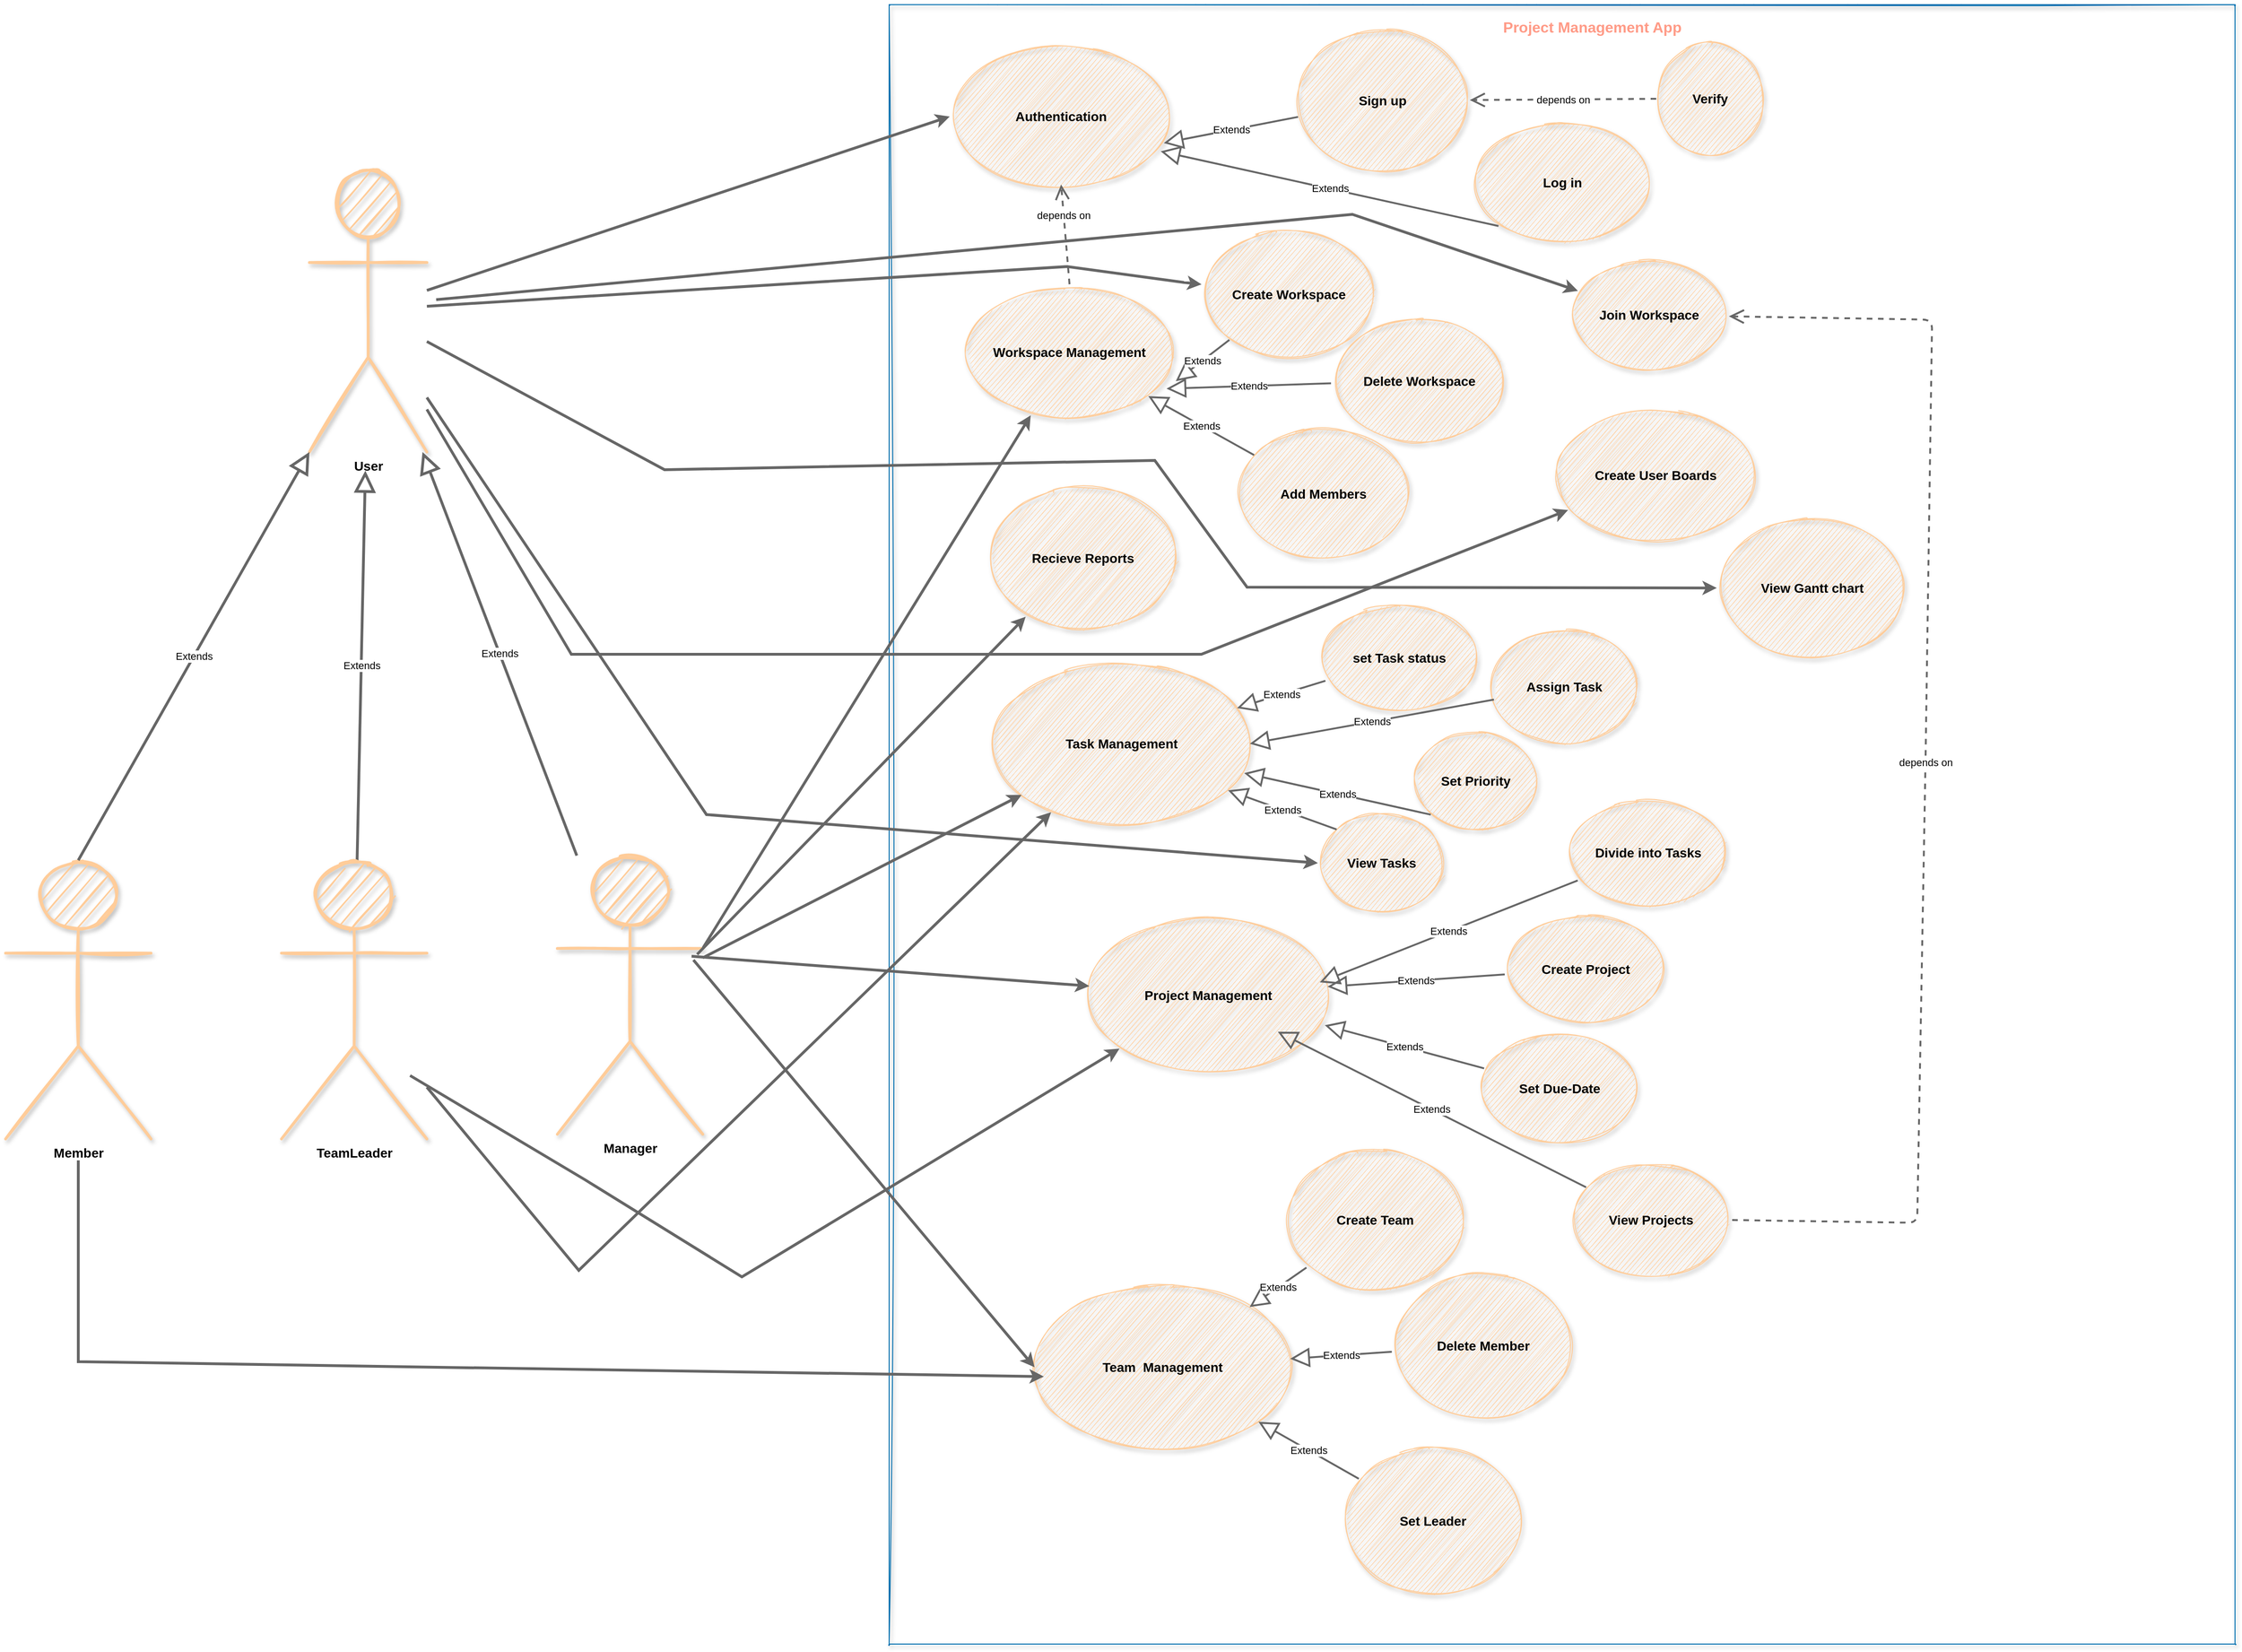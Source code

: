 <mxfile>
    <diagram id="txVnnGxwWaY1Q-EWvneA" name="Use case">
        <mxGraphModel dx="5660" dy="4500" grid="0" gridSize="10" guides="1" tooltips="1" connect="1" arrows="1" fold="1" page="1" pageScale="1" pageWidth="1700" pageHeight="1100" background="#FFFFFF" math="0" shadow="0">
            <root>
                <mxCell id="xXVs2Da8z8ImEFLXaKTG-0"/>
                <mxCell id="xXVs2Da8z8ImEFLXaKTG-1" parent="xXVs2Da8z8ImEFLXaKTG-0"/>
                <mxCell id="xXVs2Da8z8ImEFLXaKTG-2" value="" style="swimlane;startSize=0;rounded=1;shadow=1;sketch=1;fillColor=#1ba1e2;strokeColor=#006EAF;fontColor=#ffffff;" parent="xXVs2Da8z8ImEFLXaKTG-1" vertex="1">
                    <mxGeometry x="-41" y="-1124" width="1444" height="1759" as="geometry"/>
                </mxCell>
                <mxCell id="xXVs2Da8z8ImEFLXaKTG-14" value="&lt;b&gt;&lt;font style=&quot;font-size: 14px&quot; color=&quot;#000000&quot;&gt;Workspace Management&lt;/font&gt;&lt;/b&gt;" style="ellipse;whiteSpace=wrap;html=1;rounded=1;shadow=1;sketch=1;fillColor=#ffcc99;strokeColor=#FFCC99;" parent="xXVs2Da8z8ImEFLXaKTG-2" vertex="1">
                    <mxGeometry x="83" y="300" width="221" height="146" as="geometry"/>
                </mxCell>
                <mxCell id="xXVs2Da8z8ImEFLXaKTG-15" value="&lt;b&gt;&lt;font style=&quot;font-size: 14px&quot; color=&quot;#000000&quot;&gt;Project Management&lt;/font&gt;&lt;/b&gt;" style="ellipse;whiteSpace=wrap;html=1;rounded=1;shadow=1;sketch=1;fillColor=#ffcc99;strokeColor=#FFCC99;" parent="xXVs2Da8z8ImEFLXaKTG-2" vertex="1">
                    <mxGeometry x="214" y="976.5" width="257" height="172" as="geometry"/>
                </mxCell>
                <mxCell id="xXVs2Da8z8ImEFLXaKTG-17" value="&lt;b&gt;&lt;font style=&quot;font-size: 14px&quot; color=&quot;#000000&quot;&gt;Task Management&lt;/font&gt;&lt;/b&gt;" style="ellipse;whiteSpace=wrap;html=1;rounded=1;shadow=1;sketch=1;fillColor=#ffcc99;strokeColor=#FFCC99;" parent="xXVs2Da8z8ImEFLXaKTG-2" vertex="1">
                    <mxGeometry x="112" y="705" width="275" height="176" as="geometry"/>
                </mxCell>
                <mxCell id="xXVs2Da8z8ImEFLXaKTG-18" value="&lt;b&gt;&lt;font style=&quot;font-size: 14px&quot; color=&quot;#000000&quot;&gt;Assign Task&lt;/font&gt;&lt;/b&gt;" style="ellipse;whiteSpace=wrap;html=1;rounded=1;shadow=1;sketch=1;fillColor=#ffcc99;strokeColor=#FFCC99;" parent="xXVs2Da8z8ImEFLXaKTG-2" vertex="1">
                    <mxGeometry x="647" y="670" width="155" height="124" as="geometry"/>
                </mxCell>
                <mxCell id="xXVs2Da8z8ImEFLXaKTG-19" value="&lt;b&gt;&lt;font style=&quot;font-size: 14px&quot; color=&quot;#000000&quot;&gt;Team&amp;nbsp; Management&lt;/font&gt;&lt;/b&gt;" style="ellipse;whiteSpace=wrap;html=1;rounded=1;shadow=1;sketch=1;fillColor=#ffcc99;strokeColor=#FFCC99;" parent="xXVs2Da8z8ImEFLXaKTG-2" vertex="1">
                    <mxGeometry x="156" y="1374" width="275" height="176" as="geometry"/>
                </mxCell>
                <mxCell id="MgpYddUKqpa7rD7HUURT-1" value="&lt;b&gt;&lt;font style=&quot;font-size: 14px&quot; color=&quot;#000000&quot;&gt;Authentication&lt;/font&gt;&lt;/b&gt;" style="ellipse;whiteSpace=wrap;html=1;rounded=1;shadow=1;sketch=1;fillColor=#ffcc99;strokeColor=#FFCC99;" parent="xXVs2Da8z8ImEFLXaKTG-2" vertex="1">
                    <mxGeometry x="65" y="47" width="239" height="146" as="geometry"/>
                </mxCell>
                <mxCell id="MgpYddUKqpa7rD7HUURT-2" value="&lt;b&gt;&lt;font style=&quot;font-size: 14px&quot; color=&quot;#000000&quot;&gt;Sign up&lt;/font&gt;&lt;/b&gt;" style="ellipse;whiteSpace=wrap;html=1;rounded=1;shadow=1;sketch=1;fillColor=#ffcc99;strokeColor=#FFCC99;" parent="xXVs2Da8z8ImEFLXaKTG-2" vertex="1">
                    <mxGeometry x="436" y="30" width="187" height="146" as="geometry"/>
                </mxCell>
                <mxCell id="MgpYddUKqpa7rD7HUURT-3" value="&lt;b&gt;&lt;font style=&quot;font-size: 14px&quot; color=&quot;#000000&quot;&gt;Log in&lt;/font&gt;&lt;/b&gt;" style="ellipse;whiteSpace=wrap;html=1;rounded=1;shadow=1;sketch=1;fillColor=#ffcc99;strokeColor=#FFCC99;" parent="xXVs2Da8z8ImEFLXaKTG-2" vertex="1">
                    <mxGeometry x="625.5" y="124" width="193" height="133" as="geometry"/>
                </mxCell>
                <mxCell id="MgpYddUKqpa7rD7HUURT-4" value="&lt;b&gt;&lt;font style=&quot;font-size: 14px&quot; color=&quot;#000000&quot;&gt;Verify&lt;/font&gt;&lt;/b&gt;" style="ellipse;whiteSpace=wrap;html=1;rounded=1;shadow=1;sketch=1;fillColor=#ffcc99;strokeColor=#FFCC99;" parent="xXVs2Da8z8ImEFLXaKTG-2" vertex="1">
                    <mxGeometry x="823" y="38" width="116" height="126" as="geometry"/>
                </mxCell>
                <mxCell id="MgpYddUKqpa7rD7HUURT-17" value="depends on" style="endArrow=open;endSize=12;dashed=1;html=1;exitX=0;exitY=0.5;exitDx=0;exitDy=0;fillColor=#f5f5f5;strokeColor=#666666;gradientColor=#b3b3b3;strokeWidth=2;" parent="xXVs2Da8z8ImEFLXaKTG-2" source="MgpYddUKqpa7rD7HUURT-4" target="MgpYddUKqpa7rD7HUURT-2" edge="1">
                    <mxGeometry width="160" relative="1" as="geometry">
                        <mxPoint x="483" y="245" as="sourcePoint"/>
                        <mxPoint x="643" y="245" as="targetPoint"/>
                    </mxGeometry>
                </mxCell>
                <mxCell id="MgpYddUKqpa7rD7HUURT-27" value="depends on" style="endArrow=open;endSize=12;dashed=1;html=1;exitX=0.5;exitY=0;exitDx=0;exitDy=0;entryX=0.5;entryY=1;entryDx=0;entryDy=0;fillColor=#f5f5f5;strokeColor=#666666;gradientColor=#b3b3b3;strokeWidth=2;" parent="xXVs2Da8z8ImEFLXaKTG-2" source="xXVs2Da8z8ImEFLXaKTG-14" target="MgpYddUKqpa7rD7HUURT-1" edge="1">
                    <mxGeometry x="0.374" width="160" relative="1" as="geometry">
                        <mxPoint x="224.45" y="298.42" as="sourcePoint"/>
                        <mxPoint x="134.003" y="284.001" as="targetPoint"/>
                        <mxPoint as="offset"/>
                    </mxGeometry>
                </mxCell>
                <mxCell id="MgpYddUKqpa7rD7HUURT-29" value="Extends" style="endArrow=block;endSize=16;endFill=0;html=1;entryX=0.947;entryY=0.756;entryDx=0;entryDy=0;entryPerimeter=0;fillColor=#f5f5f5;strokeColor=#666666;gradientColor=#b3b3b3;strokeWidth=2;exitX=0;exitY=1;exitDx=0;exitDy=0;" parent="xXVs2Da8z8ImEFLXaKTG-2" source="MgpYddUKqpa7rD7HUURT-3" target="MgpYddUKqpa7rD7HUURT-1" edge="1">
                    <mxGeometry width="160" relative="1" as="geometry">
                        <mxPoint x="466" y="237" as="sourcePoint"/>
                        <mxPoint x="626" y="237" as="targetPoint"/>
                    </mxGeometry>
                </mxCell>
                <mxCell id="MgpYddUKqpa7rD7HUURT-28" value="Extends" style="endArrow=block;endSize=16;endFill=0;html=1;entryX=0.961;entryY=0.695;entryDx=0;entryDy=0;entryPerimeter=0;fillColor=#f5f5f5;strokeColor=#666666;gradientColor=#b3b3b3;strokeWidth=2;" parent="xXVs2Da8z8ImEFLXaKTG-2" source="MgpYddUKqpa7rD7HUURT-2" target="MgpYddUKqpa7rD7HUURT-1" edge="1">
                    <mxGeometry width="160" relative="1" as="geometry">
                        <mxPoint x="414" y="281" as="sourcePoint"/>
                        <mxPoint x="574" y="281" as="targetPoint"/>
                    </mxGeometry>
                </mxCell>
                <mxCell id="1" value="&lt;b&gt;&lt;font style=&quot;font-size: 14px&quot; color=&quot;#000000&quot;&gt;Create Workspace&lt;/font&gt;&lt;/b&gt;" style="ellipse;whiteSpace=wrap;html=1;rounded=1;shadow=1;sketch=1;fillColor=#ffcc99;strokeColor=#FFCC99;" parent="xXVs2Da8z8ImEFLXaKTG-2" vertex="1">
                    <mxGeometry x="334" y="244" width="190" height="133" as="geometry"/>
                </mxCell>
                <mxCell id="10" value="&lt;b&gt;&lt;font style=&quot;font-size: 14px&quot; color=&quot;#000000&quot;&gt;Add Members&lt;/font&gt;&lt;/b&gt;" style="ellipse;whiteSpace=wrap;html=1;rounded=1;shadow=1;sketch=1;fillColor=#ffcc99;strokeColor=#FFCC99;" parent="xXVs2Da8z8ImEFLXaKTG-2" vertex="1">
                    <mxGeometry x="371" y="458" width="190" height="133" as="geometry"/>
                </mxCell>
                <mxCell id="11" value="Extends" style="endArrow=block;endSize=16;endFill=0;html=1;fillColor=#f5f5f5;strokeColor=#666666;gradientColor=#b3b3b3;strokeWidth=2;" parent="xXVs2Da8z8ImEFLXaKTG-2" source="10" target="xXVs2Da8z8ImEFLXaKTG-14" edge="1">
                    <mxGeometry width="160" relative="1" as="geometry">
                        <mxPoint x="528" y="774" as="sourcePoint"/>
                        <mxPoint x="501" y="551" as="targetPoint"/>
                    </mxGeometry>
                </mxCell>
                <mxCell id="8" value="&lt;b&gt;&lt;font style=&quot;font-size: 14px&quot; color=&quot;#000000&quot;&gt;Delete Workspace&lt;/font&gt;&lt;/b&gt;" style="ellipse;whiteSpace=wrap;html=1;rounded=1;shadow=1;sketch=1;fillColor=#ffcc99;strokeColor=#FFCC99;" parent="xXVs2Da8z8ImEFLXaKTG-2" vertex="1">
                    <mxGeometry x="474" y="337" width="190" height="133" as="geometry"/>
                </mxCell>
                <mxCell id="7" value="Extends" style="endArrow=block;endSize=16;endFill=0;html=1;fillColor=#f5f5f5;strokeColor=#666666;gradientColor=#b3b3b3;strokeWidth=2;entryX=1.016;entryY=0.712;entryDx=0;entryDy=0;entryPerimeter=0;" parent="xXVs2Da8z8ImEFLXaKTG-2" source="1" target="xXVs2Da8z8ImEFLXaKTG-14" edge="1">
                    <mxGeometry width="160" relative="1" as="geometry">
                        <mxPoint x="398" y="637" as="sourcePoint"/>
                        <mxPoint x="371" y="414" as="targetPoint"/>
                    </mxGeometry>
                </mxCell>
                <mxCell id="9" value="Extends" style="endArrow=block;endSize=16;endFill=0;html=1;fillColor=#f5f5f5;strokeColor=#666666;gradientColor=#b3b3b3;strokeWidth=2;entryX=0.971;entryY=0.767;entryDx=0;entryDy=0;entryPerimeter=0;" parent="xXVs2Da8z8ImEFLXaKTG-2" source="8" target="xXVs2Da8z8ImEFLXaKTG-14" edge="1">
                    <mxGeometry width="160" relative="1" as="geometry">
                        <mxPoint x="408" y="647" as="sourcePoint"/>
                        <mxPoint x="381" y="424" as="targetPoint"/>
                    </mxGeometry>
                </mxCell>
                <mxCell id="17" value="&lt;b&gt;&lt;font style=&quot;font-size: 14px&quot; color=&quot;#000000&quot;&gt;Join Workspace&lt;/font&gt;&lt;/b&gt;" style="ellipse;whiteSpace=wrap;html=1;rounded=1;shadow=1;sketch=1;fillColor=#ffcc99;strokeColor=#FFCC99;" parent="xXVs2Da8z8ImEFLXaKTG-2" vertex="1">
                    <mxGeometry x="730" y="275" width="171" height="116" as="geometry"/>
                </mxCell>
                <mxCell id="19" value="&lt;b&gt;&lt;font style=&quot;font-size: 14px&quot; color=&quot;#000000&quot;&gt;Create User Boards&lt;/font&gt;&lt;/b&gt;" style="ellipse;whiteSpace=wrap;html=1;rounded=1;shadow=1;sketch=1;fillColor=#ffcc99;strokeColor=#FFCC99;" parent="xXVs2Da8z8ImEFLXaKTG-2" vertex="1">
                    <mxGeometry x="711" y="436.5" width="223" height="137.5" as="geometry"/>
                </mxCell>
                <mxCell id="10Zzgg1Ywxo1HrNk4cj9-0" value="&lt;font color=&quot;#ff9b87&quot; size=&quot;1&quot;&gt;&lt;b style=&quot;font-size: 16px&quot;&gt;Project Management App&lt;/b&gt;&lt;/font&gt;" style="text;html=1;align=center;verticalAlign=middle;resizable=0;points=[];autosize=1;strokeColor=none;" parent="xXVs2Da8z8ImEFLXaKTG-2" vertex="1">
                    <mxGeometry x="653" y="14" width="201" height="20" as="geometry"/>
                </mxCell>
                <mxCell id="21" value="depends on" style="endArrow=open;endSize=12;dashed=1;html=1;fillColor=#f5f5f5;strokeColor=#666666;gradientColor=#b3b3b3;strokeWidth=2;exitX=1;exitY=0.5;exitDx=0;exitDy=0;" parent="xXVs2Da8z8ImEFLXaKTG-2" source="55" target="17" edge="1">
                    <mxGeometry width="160" relative="1" as="geometry">
                        <mxPoint x="891" y="1298" as="sourcePoint"/>
                        <mxPoint x="875.0" y="243" as="targetPoint"/>
                        <Array as="points">
                            <mxPoint x="1103" y="1307"/>
                            <mxPoint x="1112" y="808"/>
                            <mxPoint x="1119" y="338"/>
                        </Array>
                    </mxGeometry>
                </mxCell>
                <mxCell id="23" value="&lt;b&gt;&lt;font style=&quot;font-size: 14px&quot; color=&quot;#000000&quot;&gt;View Gantt chart&lt;/font&gt;&lt;/b&gt;" style="ellipse;whiteSpace=wrap;html=1;rounded=1;shadow=1;sketch=1;fillColor=#ffcc99;strokeColor=#FFCC99;" parent="xXVs2Da8z8ImEFLXaKTG-2" vertex="1">
                    <mxGeometry x="888" y="554" width="205" height="144" as="geometry"/>
                </mxCell>
                <mxCell id="28" value="&lt;b&gt;&lt;font style=&quot;font-size: 14px&quot; color=&quot;#000000&quot;&gt;Create Team&lt;/font&gt;&lt;/b&gt;" style="ellipse;whiteSpace=wrap;html=1;rounded=1;shadow=1;sketch=1;fillColor=#ffcc99;strokeColor=#FFCC99;" parent="xXVs2Da8z8ImEFLXaKTG-2" vertex="1">
                    <mxGeometry x="423" y="1227" width="197" height="154" as="geometry"/>
                </mxCell>
                <mxCell id="27" value="&lt;span style=&quot;font-size: 14px&quot;&gt;&lt;b&gt;&lt;font color=&quot;#000000&quot;&gt;set Task status&lt;/font&gt;&lt;/b&gt;&lt;/span&gt;" style="ellipse;whiteSpace=wrap;html=1;rounded=1;shadow=1;sketch=1;fillColor=#ffcc99;strokeColor=#FFCC99;" parent="xXVs2Da8z8ImEFLXaKTG-2" vertex="1">
                    <mxGeometry x="460" y="643" width="174.5" height="116" as="geometry"/>
                </mxCell>
                <mxCell id="30" value="&lt;span style=&quot;font-size: 14px&quot;&gt;&lt;b&gt;&lt;font color=&quot;#000000&quot;&gt;Recieve Reports&lt;/font&gt;&lt;/b&gt;&lt;/span&gt;" style="ellipse;whiteSpace=wrap;html=1;rounded=1;shadow=1;sketch=1;fillColor=#ffcc99;strokeColor=#FFCC99;" parent="xXVs2Da8z8ImEFLXaKTG-2" vertex="1">
                    <mxGeometry x="104" y="515" width="208" height="157" as="geometry"/>
                </mxCell>
                <mxCell id="36" value="&lt;b&gt;&lt;font style=&quot;font-size: 14px&quot; color=&quot;#000000&quot;&gt;Set Priority&lt;/font&gt;&lt;/b&gt;" style="ellipse;whiteSpace=wrap;html=1;rounded=1;shadow=1;sketch=1;fillColor=#ffcc99;strokeColor=#FFCC99;" parent="xXVs2Da8z8ImEFLXaKTG-2" vertex="1">
                    <mxGeometry x="561" y="782" width="137" height="102" as="geometry"/>
                </mxCell>
                <mxCell id="37" value="Extends" style="endArrow=block;endSize=16;endFill=0;html=1;fillColor=#f5f5f5;strokeColor=#666666;gradientColor=#b3b3b3;strokeWidth=2;" parent="xXVs2Da8z8ImEFLXaKTG-2" source="27" target="xXVs2Da8z8ImEFLXaKTG-17" edge="1">
                    <mxGeometry width="160" relative="1" as="geometry">
                        <mxPoint x="401.127" y="493.569" as="sourcePoint"/>
                        <mxPoint x="288.071" y="429.984" as="targetPoint"/>
                    </mxGeometry>
                </mxCell>
                <mxCell id="39" value="Extends" style="endArrow=block;endSize=16;endFill=0;html=1;fillColor=#f5f5f5;strokeColor=#666666;gradientColor=#b3b3b3;strokeWidth=2;exitX=0;exitY=1;exitDx=0;exitDy=0;entryX=0.978;entryY=0.679;entryDx=0;entryDy=0;entryPerimeter=0;" parent="xXVs2Da8z8ImEFLXaKTG-2" source="36" target="xXVs2Da8z8ImEFLXaKTG-17" edge="1">
                    <mxGeometry width="160" relative="1" as="geometry">
                        <mxPoint x="477.984" y="735.238" as="sourcePoint"/>
                        <mxPoint x="344" y="826" as="targetPoint"/>
                    </mxGeometry>
                </mxCell>
                <mxCell id="40" value="Extends" style="endArrow=block;endSize=16;endFill=0;html=1;fillColor=#f5f5f5;strokeColor=#666666;gradientColor=#b3b3b3;strokeWidth=2;entryX=1;entryY=0.5;entryDx=0;entryDy=0;" parent="xXVs2Da8z8ImEFLXaKTG-2" source="xXVs2Da8z8ImEFLXaKTG-18" target="xXVs2Da8z8ImEFLXaKTG-17" edge="1">
                    <mxGeometry width="160" relative="1" as="geometry">
                        <mxPoint x="487.984" y="745.238" as="sourcePoint"/>
                        <mxPoint x="393.422" y="774.87" as="targetPoint"/>
                    </mxGeometry>
                </mxCell>
                <mxCell id="41" value="&lt;b&gt;&lt;font style=&quot;font-size: 14px&quot; color=&quot;#000000&quot;&gt;View Tasks&lt;/font&gt;&lt;/b&gt;" style="ellipse;whiteSpace=wrap;html=1;rounded=1;shadow=1;sketch=1;fillColor=#ffcc99;strokeColor=#FFCC99;" parent="xXVs2Da8z8ImEFLXaKTG-2" vertex="1">
                    <mxGeometry x="460" y="870" width="137" height="102" as="geometry"/>
                </mxCell>
                <mxCell id="43" value="Extends" style="endArrow=block;endSize=16;endFill=0;html=1;fillColor=#f5f5f5;strokeColor=#666666;gradientColor=#b3b3b3;strokeWidth=2;exitX=0;exitY=0;exitDx=0;exitDy=0;entryX=0.915;entryY=0.784;entryDx=0;entryDy=0;entryPerimeter=0;" parent="xXVs2Da8z8ImEFLXaKTG-2" source="41" target="xXVs2Da8z8ImEFLXaKTG-17" edge="1">
                    <mxGeometry width="160" relative="1" as="geometry">
                        <mxPoint x="590.94" y="878.97" as="sourcePoint"/>
                        <mxPoint x="290" y="863" as="targetPoint"/>
                    </mxGeometry>
                </mxCell>
                <mxCell id="44" value="&lt;font color=&quot;#000000&quot;&gt;&lt;span style=&quot;font-size: 14px&quot;&gt;&lt;b&gt;Divide into Tasks&lt;/b&gt;&lt;/span&gt;&lt;/font&gt;" style="ellipse;whiteSpace=wrap;html=1;rounded=1;shadow=1;sketch=1;fillColor=#ffcc99;strokeColor=#FFCC99;" parent="xXVs2Da8z8ImEFLXaKTG-2" vertex="1">
                    <mxGeometry x="726.5" y="852" width="174.5" height="116" as="geometry"/>
                </mxCell>
                <mxCell id="45" value="Extends" style="endArrow=block;endSize=16;endFill=0;html=1;fillColor=#f5f5f5;strokeColor=#666666;gradientColor=#b3b3b3;strokeWidth=2;" parent="xXVs2Da8z8ImEFLXaKTG-2" source="44" edge="1">
                    <mxGeometry width="160" relative="1" as="geometry">
                        <mxPoint x="524.317" y="1919.569" as="sourcePoint"/>
                        <mxPoint x="462" y="1049" as="targetPoint"/>
                    </mxGeometry>
                </mxCell>
                <mxCell id="46" value="&lt;span style=&quot;font-size: 14px&quot;&gt;&lt;b&gt;&lt;font color=&quot;#000000&quot;&gt;Create Project&lt;/font&gt;&lt;/b&gt;&lt;/span&gt;" style="ellipse;whiteSpace=wrap;html=1;rounded=1;shadow=1;sketch=1;fillColor=#ffcc99;strokeColor=#FFCC99;" parent="xXVs2Da8z8ImEFLXaKTG-2" vertex="1">
                    <mxGeometry x="660" y="976.5" width="174.5" height="116" as="geometry"/>
                </mxCell>
                <mxCell id="47" value="Extends" style="endArrow=block;endSize=16;endFill=0;html=1;fillColor=#f5f5f5;strokeColor=#666666;gradientColor=#b3b3b3;strokeWidth=2;" parent="xXVs2Da8z8ImEFLXaKTG-2" source="46" target="xXVs2Da8z8ImEFLXaKTG-15" edge="1">
                    <mxGeometry width="160" relative="1" as="geometry">
                        <mxPoint x="623.317" y="3125.569" as="sourcePoint"/>
                        <mxPoint x="514.002" y="1139.393" as="targetPoint"/>
                    </mxGeometry>
                </mxCell>
                <mxCell id="48" value="&lt;span style=&quot;font-size: 14px&quot;&gt;&lt;b&gt;&lt;font color=&quot;#000000&quot;&gt;Set Due-Date&lt;/font&gt;&lt;/b&gt;&lt;/span&gt;" style="ellipse;whiteSpace=wrap;html=1;rounded=1;shadow=1;sketch=1;fillColor=#ffcc99;strokeColor=#FFCC99;" parent="xXVs2Da8z8ImEFLXaKTG-2" vertex="1">
                    <mxGeometry x="632" y="1105" width="174.5" height="116" as="geometry"/>
                </mxCell>
                <mxCell id="49" value="Extends" style="endArrow=block;endSize=16;endFill=0;html=1;fillColor=#f5f5f5;strokeColor=#666666;gradientColor=#b3b3b3;strokeWidth=2;entryX=0.986;entryY=0.689;entryDx=0;entryDy=0;entryPerimeter=0;" parent="xXVs2Da8z8ImEFLXaKTG-2" source="48" target="xXVs2Da8z8ImEFLXaKTG-15" edge="1">
                    <mxGeometry width="160" relative="1" as="geometry">
                        <mxPoint x="593.317" y="3261.569" as="sourcePoint"/>
                        <mxPoint x="484.002" y="1275.393" as="targetPoint"/>
                    </mxGeometry>
                </mxCell>
                <mxCell id="50" value="Extends" style="endArrow=block;endSize=16;endFill=0;html=1;fillColor=#f5f5f5;strokeColor=#666666;gradientColor=#b3b3b3;strokeWidth=2;" parent="xXVs2Da8z8ImEFLXaKTG-2" source="28" target="xXVs2Da8z8ImEFLXaKTG-19" edge="1">
                    <mxGeometry width="160" relative="1" as="geometry">
                        <mxPoint x="400.013" y="1321.164" as="sourcePoint"/>
                        <mxPoint x="229.002" y="1274.998" as="targetPoint"/>
                    </mxGeometry>
                </mxCell>
                <mxCell id="51" value="&lt;b&gt;&lt;font style=&quot;font-size: 14px&quot; color=&quot;#000000&quot;&gt;Delete Member&lt;/font&gt;&lt;/b&gt;" style="ellipse;whiteSpace=wrap;html=1;rounded=1;shadow=1;sketch=1;fillColor=#ffcc99;strokeColor=#FFCC99;" parent="xXVs2Da8z8ImEFLXaKTG-2" vertex="1">
                    <mxGeometry x="539" y="1362" width="197" height="154" as="geometry"/>
                </mxCell>
                <mxCell id="52" value="Extends" style="endArrow=block;endSize=16;endFill=0;html=1;fillColor=#f5f5f5;strokeColor=#666666;gradientColor=#b3b3b3;strokeWidth=2;" parent="xXVs2Da8z8ImEFLXaKTG-2" source="51" target="xXVs2Da8z8ImEFLXaKTG-19" edge="1">
                    <mxGeometry width="160" relative="1" as="geometry">
                        <mxPoint x="546.013" y="2593.164" as="sourcePoint"/>
                        <mxPoint x="476.025" y="1537.321" as="targetPoint"/>
                    </mxGeometry>
                </mxCell>
                <mxCell id="53" value="&lt;b&gt;&lt;font style=&quot;font-size: 14px&quot; color=&quot;#000000&quot;&gt;Set Leader&lt;/font&gt;&lt;/b&gt;" style="ellipse;whiteSpace=wrap;html=1;rounded=1;shadow=1;sketch=1;fillColor=#ffcc99;strokeColor=#FFCC99;" parent="xXVs2Da8z8ImEFLXaKTG-2" vertex="1">
                    <mxGeometry x="485" y="1550" width="197" height="154" as="geometry"/>
                </mxCell>
                <mxCell id="54" value="Extends" style="endArrow=block;endSize=16;endFill=0;html=1;fillColor=#f5f5f5;strokeColor=#666666;gradientColor=#b3b3b3;strokeWidth=2;" parent="xXVs2Da8z8ImEFLXaKTG-2" source="53" target="xXVs2Da8z8ImEFLXaKTG-19" edge="1">
                    <mxGeometry width="160" relative="1" as="geometry">
                        <mxPoint x="511.013" y="3867.164" as="sourcePoint"/>
                        <mxPoint x="351.557" y="1592.43" as="targetPoint"/>
                    </mxGeometry>
                </mxCell>
                <mxCell id="55" value="&lt;span style=&quot;font-size: 14px&quot;&gt;&lt;b&gt;&lt;font color=&quot;#000000&quot;&gt;View Projects&lt;/font&gt;&lt;/b&gt;&lt;/span&gt;" style="ellipse;whiteSpace=wrap;html=1;rounded=1;shadow=1;sketch=1;fillColor=#ffcc99;strokeColor=#FFCC99;" parent="xXVs2Da8z8ImEFLXaKTG-2" vertex="1">
                    <mxGeometry x="730" y="1246" width="174.5" height="116" as="geometry"/>
                </mxCell>
                <mxCell id="56" value="Extends" style="endArrow=block;endSize=16;endFill=0;html=1;fillColor=#f5f5f5;strokeColor=#666666;gradientColor=#b3b3b3;strokeWidth=2;" parent="xXVs2Da8z8ImEFLXaKTG-2" source="55" edge="1">
                    <mxGeometry width="160" relative="1" as="geometry">
                        <mxPoint x="763.917" y="4521.559" as="sourcePoint"/>
                        <mxPoint x="417" y="1102" as="targetPoint"/>
                    </mxGeometry>
                </mxCell>
                <mxCell id="MgpYddUKqpa7rD7HUURT-0" style="edgeStyle=none;rounded=0;orthogonalLoop=1;jettySize=auto;html=1;fillColor=#f5f5f5;strokeColor=#666666;gradientColor=#b3b3b3;strokeWidth=3;exitX=1;exitY=0.333;exitDx=0;exitDy=0;exitPerimeter=0;" parent="xXVs2Da8z8ImEFLXaKTG-1" source="xXVs2Da8z8ImEFLXaKTG-6" target="xXVs2Da8z8ImEFLXaKTG-14" edge="1">
                    <mxGeometry relative="1" as="geometry">
                        <mxPoint x="-576" y="-520" as="sourcePoint"/>
                    </mxGeometry>
                </mxCell>
                <mxCell id="xXVs2Da8z8ImEFLXaKTG-3" value="&lt;font color=&quot;#000000&quot; size=&quot;1&quot;&gt;&lt;b style=&quot;font-size: 14px&quot;&gt;User&lt;/b&gt;&lt;/font&gt;" style="shape=umlActor;verticalLabelPosition=bottom;verticalAlign=top;html=1;outlineConnect=0;rounded=1;shadow=1;sketch=1;fillColor=#ffcc99;strokeWidth=3;strokeColor=#FFCC99;" parent="xXVs2Da8z8ImEFLXaKTG-1" vertex="1">
                    <mxGeometry x="-663" y="-949" width="126" height="305" as="geometry"/>
                </mxCell>
                <mxCell id="MgpYddUKqpa7rD7HUURT-30" style="edgeStyle=none;rounded=0;orthogonalLoop=1;jettySize=auto;html=1;entryX=0;entryY=0.5;entryDx=0;entryDy=0;fillColor=#f5f5f5;strokeColor=#666666;gradientColor=#b3b3b3;strokeWidth=3;" parent="xXVs2Da8z8ImEFLXaKTG-1" target="xXVs2Da8z8ImEFLXaKTG-19" edge="1">
                    <mxGeometry relative="1" as="geometry">
                        <mxPoint x="-251" y="-99" as="sourcePoint"/>
                        <Array as="points"/>
                    </mxGeometry>
                </mxCell>
                <mxCell id="xXVs2Da8z8ImEFLXaKTG-4" value="&lt;font color=&quot;#000000&quot; style=&quot;font-size: 14px&quot;&gt;&lt;b&gt;Member&lt;/b&gt;&lt;/font&gt;" style="shape=umlActor;verticalLabelPosition=bottom;verticalAlign=top;html=1;outlineConnect=0;rounded=1;shadow=1;sketch=1;fillColor=#ffcc99;strokeWidth=3;strokeColor=#FFCC99;" parent="xXVs2Da8z8ImEFLXaKTG-1" vertex="1">
                    <mxGeometry x="-989" y="-206" width="156" height="299" as="geometry"/>
                </mxCell>
                <mxCell id="xXVs2Da8z8ImEFLXaKTG-6" value="&lt;b&gt;&lt;font style=&quot;font-size: 14px&quot; color=&quot;#000000&quot;&gt;Manager&lt;/font&gt;&lt;/b&gt;" style="shape=umlActor;verticalLabelPosition=bottom;verticalAlign=top;html=1;outlineConnect=0;rounded=1;shadow=1;sketch=1;fillColor=#ffcc99;strokeWidth=3;strokeColor=#FFCC99;" parent="xXVs2Da8z8ImEFLXaKTG-1" vertex="1">
                    <mxGeometry x="-397" y="-211" width="156" height="299" as="geometry"/>
                </mxCell>
                <mxCell id="xXVs2Da8z8ImEFLXaKTG-11" value="Extends" style="endArrow=block;endSize=16;endFill=0;html=1;exitX=0.5;exitY=0;exitDx=0;exitDy=0;exitPerimeter=0;fillColor=#f5f5f5;strokeColor=#666666;entryX=0;entryY=1;entryDx=0;entryDy=0;entryPerimeter=0;gradientColor=#b3b3b3;strokeWidth=3;" parent="xXVs2Da8z8ImEFLXaKTG-1" source="xXVs2Da8z8ImEFLXaKTG-4" target="xXVs2Da8z8ImEFLXaKTG-3" edge="1">
                    <mxGeometry width="160" relative="1" as="geometry">
                        <mxPoint x="-910" y="-28" as="sourcePoint"/>
                        <mxPoint x="-640" y="-252" as="targetPoint"/>
                    </mxGeometry>
                </mxCell>
                <mxCell id="xXVs2Da8z8ImEFLXaKTG-12" value="Extends" style="endArrow=block;endSize=16;endFill=0;html=1;fillColor=#f5f5f5;strokeColor=#666666;startArrow=none;gradientColor=#b3b3b3;strokeWidth=3;" parent="xXVs2Da8z8ImEFLXaKTG-1" source="xXVs2Da8z8ImEFLXaKTG-5" edge="1">
                    <mxGeometry width="160" relative="1" as="geometry">
                        <mxPoint x="-617" y="-16" as="sourcePoint"/>
                        <mxPoint x="-603" y="-624" as="targetPoint"/>
                    </mxGeometry>
                </mxCell>
                <mxCell id="xXVs2Da8z8ImEFLXaKTG-13" value="Extends" style="endArrow=block;endSize=16;endFill=0;html=1;fillColor=#f5f5f5;strokeColor=#666666;gradientColor=#b3b3b3;strokeWidth=3;" parent="xXVs2Da8z8ImEFLXaKTG-1" source="xXVs2Da8z8ImEFLXaKTG-6" target="xXVs2Da8z8ImEFLXaKTG-3" edge="1">
                    <mxGeometry width="160" relative="1" as="geometry">
                        <mxPoint x="-296" y="-8" as="sourcePoint"/>
                        <mxPoint x="-592" y="-246" as="targetPoint"/>
                    </mxGeometry>
                </mxCell>
                <mxCell id="MgpYddUKqpa7rD7HUURT-26" style="edgeStyle=none;rounded=0;orthogonalLoop=1;jettySize=auto;html=1;entryX=0;entryY=0.5;entryDx=0;entryDy=0;fillColor=#f5f5f5;strokeColor=#666666;gradientColor=#b3b3b3;strokeWidth=3;" parent="xXVs2Da8z8ImEFLXaKTG-1" source="xXVs2Da8z8ImEFLXaKTG-3" target="MgpYddUKqpa7rD7HUURT-1" edge="1">
                    <mxGeometry relative="1" as="geometry">
                        <mxPoint x="-585" y="-518.997" as="sourcePoint"/>
                        <mxPoint x="-12.036" y="-324.985" as="targetPoint"/>
                    </mxGeometry>
                </mxCell>
                <mxCell id="xXVs2Da8z8ImEFLXaKTG-5" value="&lt;font color=&quot;#000000&quot; size=&quot;1&quot;&gt;&lt;b style=&quot;font-size: 14px&quot;&gt;TeamLeader&lt;/b&gt;&lt;/font&gt;" style="shape=umlActor;verticalLabelPosition=bottom;verticalAlign=top;html=1;outlineConnect=0;rounded=1;shadow=1;sketch=1;fillColor=#ffcc99;strokeWidth=3;strokeColor=#FFCC99;" parent="xXVs2Da8z8ImEFLXaKTG-1" vertex="1">
                    <mxGeometry x="-693" y="-206" width="156" height="299" as="geometry"/>
                </mxCell>
                <mxCell id="12" style="edgeStyle=none;rounded=0;orthogonalLoop=1;jettySize=auto;html=1;fillColor=#f5f5f5;strokeColor=#666666;gradientColor=#b3b3b3;strokeWidth=3;" parent="xXVs2Da8z8ImEFLXaKTG-1" source="xXVs2Da8z8ImEFLXaKTG-3" target="1" edge="1">
                    <mxGeometry relative="1" as="geometry">
                        <mxPoint x="-593" y="-745.993" as="sourcePoint"/>
                        <mxPoint x="-28" y="-867" as="targetPoint"/>
                        <Array as="points">
                            <mxPoint x="150" y="-843"/>
                            <mxPoint x="275" y="-826"/>
                        </Array>
                    </mxGeometry>
                </mxCell>
                <mxCell id="13" style="edgeStyle=none;rounded=0;orthogonalLoop=1;jettySize=auto;html=1;fillColor=#f5f5f5;strokeColor=#666666;gradientColor=#b3b3b3;strokeWidth=3;" parent="xXVs2Da8z8ImEFLXaKTG-1" source="xXVs2Da8z8ImEFLXaKTG-6" target="xXVs2Da8z8ImEFLXaKTG-17" edge="1">
                    <mxGeometry relative="1" as="geometry">
                        <mxPoint x="-231" y="-24.492" as="sourcePoint"/>
                        <Array as="points"/>
                        <mxPoint x="65.0" y="78.0" as="targetPoint"/>
                    </mxGeometry>
                </mxCell>
                <mxCell id="14" style="edgeStyle=none;rounded=0;orthogonalLoop=1;jettySize=auto;html=1;fillColor=#f5f5f5;strokeColor=#666666;gradientColor=#b3b3b3;strokeWidth=3;" parent="xXVs2Da8z8ImEFLXaKTG-1" target="xXVs2Da8z8ImEFLXaKTG-15" edge="1">
                    <mxGeometry relative="1" as="geometry">
                        <mxPoint x="-253" y="-103" as="sourcePoint"/>
                        <Array as="points"/>
                        <mxPoint x="8.775" y="-192.002" as="targetPoint"/>
                    </mxGeometry>
                </mxCell>
                <mxCell id="20" style="edgeStyle=none;rounded=0;orthogonalLoop=1;jettySize=auto;html=1;fillColor=#f5f5f5;strokeColor=#666666;gradientColor=#b3b3b3;strokeWidth=3;" parent="xXVs2Da8z8ImEFLXaKTG-1" target="17" edge="1">
                    <mxGeometry relative="1" as="geometry">
                        <mxPoint x="-527" y="-807.45" as="sourcePoint"/>
                        <mxPoint x="34.0" y="-994" as="targetPoint"/>
                        <Array as="points">
                            <mxPoint x="456" y="-899"/>
                        </Array>
                    </mxGeometry>
                </mxCell>
                <mxCell id="22" style="edgeStyle=none;rounded=0;orthogonalLoop=1;jettySize=auto;html=1;fillColor=#f5f5f5;strokeColor=#666666;gradientColor=#b3b3b3;strokeWidth=3;" parent="xXVs2Da8z8ImEFLXaKTG-1" source="xXVs2Da8z8ImEFLXaKTG-3" target="19" edge="1">
                    <mxGeometry relative="1" as="geometry">
                        <mxPoint x="-527" y="-807.45" as="sourcePoint"/>
                        <mxPoint x="34.0" y="-994" as="targetPoint"/>
                        <Array as="points">
                            <mxPoint x="-382" y="-427"/>
                            <mxPoint x="294" y="-427"/>
                        </Array>
                    </mxGeometry>
                </mxCell>
                <mxCell id="24" style="edgeStyle=none;rounded=0;orthogonalLoop=1;jettySize=auto;html=1;fillColor=#f5f5f5;strokeColor=#666666;gradientColor=#b3b3b3;strokeWidth=3;" parent="xXVs2Da8z8ImEFLXaKTG-1" source="xXVs2Da8z8ImEFLXaKTG-3" target="23" edge="1">
                    <mxGeometry relative="1" as="geometry">
                        <mxPoint x="-231" y="-165.56" as="sourcePoint"/>
                        <mxPoint x="117.018" y="-674.47" as="targetPoint"/>
                        <Array as="points">
                            <mxPoint x="-282" y="-625"/>
                            <mxPoint x="244" y="-635"/>
                            <mxPoint x="343" y="-499"/>
                        </Array>
                    </mxGeometry>
                </mxCell>
                <mxCell id="25" style="edgeStyle=none;rounded=0;orthogonalLoop=1;jettySize=auto;html=1;fillColor=#f5f5f5;strokeColor=#666666;gradientColor=#b3b3b3;strokeWidth=3;" parent="xXVs2Da8z8ImEFLXaKTG-1" target="xXVs2Da8z8ImEFLXaKTG-15" edge="1">
                    <mxGeometry relative="1" as="geometry">
                        <mxPoint x="-555" y="25" as="sourcePoint"/>
                        <Array as="points">
                            <mxPoint x="-367" y="137"/>
                            <mxPoint x="-199" y="241"/>
                        </Array>
                        <mxPoint x="100.669" y="-441.612" as="targetPoint"/>
                    </mxGeometry>
                </mxCell>
                <mxCell id="29" style="edgeStyle=none;rounded=0;orthogonalLoop=1;jettySize=auto;html=1;fillColor=#f5f5f5;strokeColor=#666666;gradientColor=#b3b3b3;strokeWidth=3;" parent="xXVs2Da8z8ImEFLXaKTG-1" source="xXVs2Da8z8ImEFLXaKTG-5" target="xXVs2Da8z8ImEFLXaKTG-17" edge="1">
                    <mxGeometry relative="1" as="geometry">
                        <mxPoint x="-125" y="93.003" as="sourcePoint"/>
                        <Array as="points">
                            <mxPoint x="-374" y="234"/>
                        </Array>
                        <mxPoint x="150" y="-275" as="targetPoint"/>
                    </mxGeometry>
                </mxCell>
                <mxCell id="31" style="edgeStyle=none;rounded=0;orthogonalLoop=1;jettySize=auto;html=1;fillColor=#f5f5f5;strokeColor=#666666;gradientColor=#b3b3b3;strokeWidth=3;" parent="xXVs2Da8z8ImEFLXaKTG-1" target="30" edge="1">
                    <mxGeometry relative="1" as="geometry">
                        <mxPoint x="-247" y="-105" as="sourcePoint"/>
                        <Array as="points"/>
                        <mxPoint x="148.499" y="-147.265" as="targetPoint"/>
                    </mxGeometry>
                </mxCell>
                <mxCell id="42" style="edgeStyle=none;rounded=0;orthogonalLoop=1;jettySize=auto;html=1;entryX=0;entryY=0.5;entryDx=0;entryDy=0;fillColor=#f5f5f5;strokeColor=#666666;gradientColor=#b3b3b3;strokeWidth=3;" parent="xXVs2Da8z8ImEFLXaKTG-1" source="xXVs2Da8z8ImEFLXaKTG-3" target="41" edge="1">
                    <mxGeometry relative="1" as="geometry">
                        <mxPoint x="-527" y="-807.45" as="sourcePoint"/>
                        <mxPoint x="34.0" y="-994" as="targetPoint"/>
                        <Array as="points">
                            <mxPoint x="-237" y="-255"/>
                        </Array>
                    </mxGeometry>
                </mxCell>
                <mxCell id="57" style="edgeStyle=none;rounded=0;orthogonalLoop=1;jettySize=auto;html=1;entryX=0;entryY=0.5;entryDx=0;entryDy=0;fillColor=#f5f5f5;strokeColor=#666666;gradientColor=#b3b3b3;strokeWidth=3;" parent="xXVs2Da8z8ImEFLXaKTG-1" edge="1">
                    <mxGeometry relative="1" as="geometry">
                        <mxPoint x="-911" y="116" as="sourcePoint"/>
                        <Array as="points">
                            <mxPoint x="-911" y="332"/>
                        </Array>
                        <mxPoint x="125" y="348" as="targetPoint"/>
                    </mxGeometry>
                </mxCell>
            </root>
        </mxGraphModel>
    </diagram>
    <diagram id="TYje1pIurrcgACvxrCG7" name="Class diagram">
        <mxGraphModel dx="990" dy="575" grid="0" gridSize="10" guides="1" tooltips="1" connect="1" arrows="1" fold="1" page="1" pageScale="1" pageWidth="1700" pageHeight="1100" background="#000000" math="0" shadow="0">
            <root>
                <mxCell id="0"/>
                <mxCell id="1" parent="0"/>
                <mxCell id="2" value="User" style="swimlane;fontStyle=1;align=center;verticalAlign=top;childLayout=stackLayout;horizontal=1;startSize=26;horizontalStack=0;resizeParent=1;resizeParentMax=0;resizeLast=0;collapsible=1;marginBottom=0;rounded=1;shadow=1;fillColor=#0050ef;strokeColor=#001DBC;fontColor=#ffffff;glass=0;sketch=1;" parent="1" vertex="1">
                    <mxGeometry x="286" y="204" width="187" height="203" as="geometry"/>
                </mxCell>
                <mxCell id="3" value="+ id: String" style="text;strokeColor=none;fillColor=none;align=left;verticalAlign=top;spacingLeft=4;spacingRight=4;overflow=hidden;rotatable=0;points=[[0,0.5],[1,0.5]];portConstraint=eastwest;" parent="2" vertex="1">
                    <mxGeometry y="26" width="187" height="26" as="geometry"/>
                </mxCell>
                <mxCell id="7" value="+ name: String" style="text;strokeColor=none;fillColor=none;align=left;verticalAlign=top;spacingLeft=4;spacingRight=4;overflow=hidden;rotatable=0;points=[[0,0.5],[1,0.5]];portConstraint=eastwest;" parent="2" vertex="1">
                    <mxGeometry y="52" width="187" height="26" as="geometry"/>
                </mxCell>
                <mxCell id="8" value="+ email: String" style="text;strokeColor=none;fillColor=none;align=left;verticalAlign=top;spacingLeft=4;spacingRight=4;overflow=hidden;rotatable=0;points=[[0,0.5],[1,0.5]];portConstraint=eastwest;" parent="2" vertex="1">
                    <mxGeometry y="78" width="187" height="26" as="geometry"/>
                </mxCell>
                <mxCell id="6" value="+ password: String" style="text;strokeColor=none;fillColor=none;align=left;verticalAlign=top;spacingLeft=4;spacingRight=4;overflow=hidden;rotatable=0;points=[[0,0.5],[1,0.5]];portConstraint=eastwest;" parent="2" vertex="1">
                    <mxGeometry y="104" width="187" height="26" as="geometry"/>
                </mxCell>
                <mxCell id="4" value="" style="line;strokeWidth=1;fillColor=#1ba1e2;align=left;verticalAlign=middle;spacingTop=-1;spacingLeft=3;spacingRight=3;rotatable=0;labelPosition=right;points=[];portConstraint=eastwest;strokeColor=#006EAF;fontColor=#ffffff;" parent="2" vertex="1">
                    <mxGeometry y="130" width="187" height="24" as="geometry"/>
                </mxCell>
                <mxCell id="5" value="+ method(type): type" style="text;strokeColor=none;fillColor=none;align=left;verticalAlign=top;spacingLeft=4;spacingRight=4;overflow=hidden;rotatable=0;points=[[0,0.5],[1,0.5]];portConstraint=eastwest;" parent="2" vertex="1">
                    <mxGeometry y="154" width="187" height="49" as="geometry"/>
                </mxCell>
                <mxCell id="9" value="Extends" style="endArrow=block;endSize=16;endFill=0;html=1;fillColor=#0050ef;strokeColor=#001DBC;" parent="1" edge="1">
                    <mxGeometry width="160" relative="1" as="geometry">
                        <mxPoint x="275" y="483" as="sourcePoint"/>
                        <mxPoint x="319" y="407" as="targetPoint"/>
                    </mxGeometry>
                </mxCell>
                <mxCell id="10" value="Manager" style="swimlane;fontStyle=1;align=center;verticalAlign=top;childLayout=stackLayout;horizontal=1;startSize=26;horizontalStack=0;resizeParent=1;resizeParentMax=0;resizeLast=0;collapsible=1;marginBottom=0;rounded=1;shadow=1;glass=0;sketch=1;fillColor=#0050ef;strokeColor=#001DBC;fontColor=#ffffff;" parent="1" vertex="1">
                    <mxGeometry x="138" y="483" width="160" height="86" as="geometry"/>
                </mxCell>
                <mxCell id="11" value="+ field: type" style="text;strokeColor=none;fillColor=none;align=left;verticalAlign=top;spacingLeft=4;spacingRight=4;overflow=hidden;rotatable=0;points=[[0,0.5],[1,0.5]];portConstraint=eastwest;" parent="10" vertex="1">
                    <mxGeometry y="26" width="160" height="26" as="geometry"/>
                </mxCell>
                <mxCell id="12" value="" style="line;strokeWidth=1;fillColor=none;align=left;verticalAlign=middle;spacingTop=-1;spacingLeft=3;spacingRight=3;rotatable=0;labelPosition=right;points=[];portConstraint=eastwest;" parent="10" vertex="1">
                    <mxGeometry y="52" width="160" height="8" as="geometry"/>
                </mxCell>
                <mxCell id="13" value="+ method(type): type" style="text;strokeColor=none;fillColor=none;align=left;verticalAlign=top;spacingLeft=4;spacingRight=4;overflow=hidden;rotatable=0;points=[[0,0.5],[1,0.5]];portConstraint=eastwest;" parent="10" vertex="1">
                    <mxGeometry y="60" width="160" height="26" as="geometry"/>
                </mxCell>
                <mxCell id="14" value="Extends" style="endArrow=block;endSize=16;endFill=0;html=1;exitX=0.338;exitY=0.016;exitDx=0;exitDy=0;exitPerimeter=0;fillColor=#0050ef;strokeColor=#001DBC;" parent="1" source="15" edge="1">
                    <mxGeometry width="160" relative="1" as="geometry">
                        <mxPoint x="363" y="470" as="sourcePoint"/>
                        <mxPoint x="367" y="407" as="targetPoint"/>
                    </mxGeometry>
                </mxCell>
                <mxCell id="15" value="Team_Leader" style="swimlane;fontStyle=1;align=center;verticalAlign=top;childLayout=stackLayout;horizontal=1;startSize=26;horizontalStack=0;resizeParent=1;resizeParentMax=0;resizeLast=0;collapsible=1;marginBottom=0;rounded=1;shadow=1;glass=0;sketch=1;fillColor=#0050ef;strokeColor=#001DBC;fontColor=#ffffff;" parent="1" vertex="1">
                    <mxGeometry x="313" y="486" width="160" height="86" as="geometry"/>
                </mxCell>
                <mxCell id="16" value="+ field: type" style="text;strokeColor=none;fillColor=none;align=left;verticalAlign=top;spacingLeft=4;spacingRight=4;overflow=hidden;rotatable=0;points=[[0,0.5],[1,0.5]];portConstraint=eastwest;" parent="15" vertex="1">
                    <mxGeometry y="26" width="160" height="26" as="geometry"/>
                </mxCell>
                <mxCell id="17" value="" style="line;strokeWidth=1;fillColor=none;align=left;verticalAlign=middle;spacingTop=-1;spacingLeft=3;spacingRight=3;rotatable=0;labelPosition=right;points=[];portConstraint=eastwest;" parent="15" vertex="1">
                    <mxGeometry y="52" width="160" height="8" as="geometry"/>
                </mxCell>
                <mxCell id="18" value="+ method(type): type" style="text;strokeColor=none;fillColor=none;align=left;verticalAlign=top;spacingLeft=4;spacingRight=4;overflow=hidden;rotatable=0;points=[[0,0.5],[1,0.5]];portConstraint=eastwest;" parent="15" vertex="1">
                    <mxGeometry y="60" width="160" height="26" as="geometry"/>
                </mxCell>
                <mxCell id="19" value="Extends" style="endArrow=block;endSize=16;endFill=0;html=1;exitX=0.354;exitY=-0.021;exitDx=0;exitDy=0;exitPerimeter=0;fillColor=#0050ef;strokeColor=#001DBC;" parent="1" source="20" target="5" edge="1">
                    <mxGeometry width="160" relative="1" as="geometry">
                        <mxPoint x="625" y="486" as="sourcePoint"/>
                        <mxPoint x="669" y="410" as="targetPoint"/>
                    </mxGeometry>
                </mxCell>
                <mxCell id="20" value="Member" style="swimlane;fontStyle=1;align=center;verticalAlign=top;childLayout=stackLayout;horizontal=1;startSize=26;horizontalStack=0;resizeParent=1;resizeParentMax=0;resizeLast=0;collapsible=1;marginBottom=0;rounded=1;shadow=1;glass=0;sketch=1;fillColor=#0050ef;strokeColor=#001DBC;fontColor=#ffffff;" parent="1" vertex="1">
                    <mxGeometry x="488" y="486" width="160" height="86" as="geometry"/>
                </mxCell>
                <mxCell id="21" value="+ field: type" style="text;strokeColor=none;fillColor=none;align=left;verticalAlign=top;spacingLeft=4;spacingRight=4;overflow=hidden;rotatable=0;points=[[0,0.5],[1,0.5]];portConstraint=eastwest;" parent="20" vertex="1">
                    <mxGeometry y="26" width="160" height="26" as="geometry"/>
                </mxCell>
                <mxCell id="22" value="" style="line;strokeWidth=1;fillColor=none;align=left;verticalAlign=middle;spacingTop=-1;spacingLeft=3;spacingRight=3;rotatable=0;labelPosition=right;points=[];portConstraint=eastwest;" parent="20" vertex="1">
                    <mxGeometry y="52" width="160" height="8" as="geometry"/>
                </mxCell>
                <mxCell id="23" value="+ method(type): type" style="text;strokeColor=none;fillColor=none;align=left;verticalAlign=top;spacingLeft=4;spacingRight=4;overflow=hidden;rotatable=0;points=[[0,0.5],[1,0.5]];portConstraint=eastwest;" parent="20" vertex="1">
                    <mxGeometry y="60" width="160" height="26" as="geometry"/>
                </mxCell>
                <mxCell id="25" value="Workspace" style="swimlane;fontStyle=1;align=center;verticalAlign=top;childLayout=stackLayout;horizontal=1;startSize=26;horizontalStack=0;resizeParent=1;resizeParentMax=0;resizeLast=0;collapsible=1;marginBottom=0;rounded=1;shadow=1;sketch=1;fillColor=#0050ef;strokeColor=#001DBC;fontColor=#ffffff;" parent="1" vertex="1">
                    <mxGeometry x="634" y="230" width="160" height="86" as="geometry"/>
                </mxCell>
                <mxCell id="26" value="+ field: type" style="text;strokeColor=none;fillColor=none;align=left;verticalAlign=top;spacingLeft=4;spacingRight=4;overflow=hidden;rotatable=0;points=[[0,0.5],[1,0.5]];portConstraint=eastwest;" parent="25" vertex="1">
                    <mxGeometry y="26" width="160" height="26" as="geometry"/>
                </mxCell>
                <mxCell id="27" value="" style="line;strokeWidth=1;fillColor=none;align=left;verticalAlign=middle;spacingTop=-1;spacingLeft=3;spacingRight=3;rotatable=0;labelPosition=right;points=[];portConstraint=eastwest;" parent="25" vertex="1">
                    <mxGeometry y="52" width="160" height="8" as="geometry"/>
                </mxCell>
                <mxCell id="28" value="+ method(type): type" style="text;strokeColor=none;fillColor=none;align=left;verticalAlign=top;spacingLeft=4;spacingRight=4;overflow=hidden;rotatable=0;points=[[0,0.5],[1,0.5]];portConstraint=eastwest;" parent="25" vertex="1">
                    <mxGeometry y="60" width="160" height="26" as="geometry"/>
                </mxCell>
                <mxCell id="29" value="Project" style="swimlane;fontStyle=1;align=center;verticalAlign=top;childLayout=stackLayout;horizontal=1;startSize=26;horizontalStack=0;resizeParent=1;resizeParentMax=0;resizeLast=0;collapsible=1;marginBottom=0;rounded=1;shadow=1;sketch=1;fillColor=#0050ef;strokeColor=#001DBC;fontColor=#ffffff;" parent="1" vertex="1">
                    <mxGeometry x="834" y="414" width="160" height="86" as="geometry"/>
                </mxCell>
                <mxCell id="30" value="+ field: type" style="text;strokeColor=none;fillColor=none;align=left;verticalAlign=top;spacingLeft=4;spacingRight=4;overflow=hidden;rotatable=0;points=[[0,0.5],[1,0.5]];portConstraint=eastwest;" parent="29" vertex="1">
                    <mxGeometry y="26" width="160" height="26" as="geometry"/>
                </mxCell>
                <mxCell id="31" value="" style="line;strokeWidth=1;fillColor=none;align=left;verticalAlign=middle;spacingTop=-1;spacingLeft=3;spacingRight=3;rotatable=0;labelPosition=right;points=[];portConstraint=eastwest;" parent="29" vertex="1">
                    <mxGeometry y="52" width="160" height="8" as="geometry"/>
                </mxCell>
                <mxCell id="32" value="+ method(type): type" style="text;strokeColor=none;fillColor=none;align=left;verticalAlign=top;spacingLeft=4;spacingRight=4;overflow=hidden;rotatable=0;points=[[0,0.5],[1,0.5]];portConstraint=eastwest;" parent="29" vertex="1">
                    <mxGeometry y="60" width="160" height="26" as="geometry"/>
                </mxCell>
                <mxCell id="33" value="Space" style="swimlane;fontStyle=1;align=center;verticalAlign=top;childLayout=stackLayout;horizontal=1;startSize=26;horizontalStack=0;resizeParent=1;resizeParentMax=0;resizeLast=0;collapsible=1;marginBottom=0;rounded=1;shadow=1;sketch=1;fillColor=#0050ef;strokeColor=#001DBC;fontColor=#ffffff;" parent="1" vertex="1">
                    <mxGeometry x="906" y="226" width="160" height="86" as="geometry"/>
                </mxCell>
                <mxCell id="81" value="" style="endArrow=diamondThin;endFill=0;endSize=24;html=1;entryX=1;entryY=0.25;entryDx=0;entryDy=0;fillColor=#6a00ff;strokeColor=#3700CC;" parent="33" target="25" edge="1">
                    <mxGeometry width="160" relative="1" as="geometry">
                        <mxPoint y="24.57" as="sourcePoint"/>
                        <mxPoint x="160" y="24.57" as="targetPoint"/>
                    </mxGeometry>
                </mxCell>
                <mxCell id="34" value="+ field: type" style="text;strokeColor=none;fillColor=none;align=left;verticalAlign=top;spacingLeft=4;spacingRight=4;overflow=hidden;rotatable=0;points=[[0,0.5],[1,0.5]];portConstraint=eastwest;" parent="33" vertex="1">
                    <mxGeometry y="26" width="160" height="26" as="geometry"/>
                </mxCell>
                <mxCell id="35" value="" style="line;strokeWidth=1;fillColor=none;align=left;verticalAlign=middle;spacingTop=-1;spacingLeft=3;spacingRight=3;rotatable=0;labelPosition=right;points=[];portConstraint=eastwest;" parent="33" vertex="1">
                    <mxGeometry y="52" width="160" height="8" as="geometry"/>
                </mxCell>
                <mxCell id="36" value="+ method(type): type" style="text;strokeColor=none;fillColor=none;align=left;verticalAlign=top;spacingLeft=4;spacingRight=4;overflow=hidden;rotatable=0;points=[[0,0.5],[1,0.5]];portConstraint=eastwest;" parent="33" vertex="1">
                    <mxGeometry y="60" width="160" height="26" as="geometry"/>
                </mxCell>
                <mxCell id="37" value="Task" style="swimlane;fontStyle=1;align=center;verticalAlign=top;childLayout=stackLayout;horizontal=1;startSize=26;horizontalStack=0;resizeParent=1;resizeParentMax=0;resizeLast=0;collapsible=1;marginBottom=0;rounded=1;shadow=1;sketch=1;fillColor=#0050ef;strokeColor=#001DBC;fontColor=#ffffff;" parent="1" vertex="1">
                    <mxGeometry x="836" y="590" width="160" height="86" as="geometry"/>
                </mxCell>
                <mxCell id="38" value="+ field: type" style="text;strokeColor=none;fillColor=none;align=left;verticalAlign=top;spacingLeft=4;spacingRight=4;overflow=hidden;rotatable=0;points=[[0,0.5],[1,0.5]];portConstraint=eastwest;" parent="37" vertex="1">
                    <mxGeometry y="26" width="160" height="26" as="geometry"/>
                </mxCell>
                <mxCell id="39" value="" style="line;strokeWidth=1;fillColor=none;align=left;verticalAlign=middle;spacingTop=-1;spacingLeft=3;spacingRight=3;rotatable=0;labelPosition=right;points=[];portConstraint=eastwest;" parent="37" vertex="1">
                    <mxGeometry y="52" width="160" height="8" as="geometry"/>
                </mxCell>
                <mxCell id="40" value="+ method(type): type" style="text;strokeColor=none;fillColor=none;align=left;verticalAlign=top;spacingLeft=4;spacingRight=4;overflow=hidden;rotatable=0;points=[[0,0.5],[1,0.5]];portConstraint=eastwest;" parent="37" vertex="1">
                    <mxGeometry y="60" width="160" height="26" as="geometry"/>
                </mxCell>
                <mxCell id="44" value="" style="endArrow=diamondThin;endFill=1;endSize=24;html=1;fillColor=#0050ef;strokeColor=#001DBC;" parent="1" source="37" target="29" edge="1">
                    <mxGeometry width="160" relative="1" as="geometry">
                        <mxPoint x="739" y="323" as="sourcePoint"/>
                        <mxPoint x="899" y="323" as="targetPoint"/>
                    </mxGeometry>
                </mxCell>
                <mxCell id="45" value="" style="endArrow=none;html=1;edgeStyle=orthogonalEdgeStyle;fillColor=#0050ef;strokeColor=#001DBC;" parent="1" edge="1">
                    <mxGeometry relative="1" as="geometry">
                        <mxPoint x="473" y="243.29" as="sourcePoint"/>
                        <mxPoint x="633" y="243.29" as="targetPoint"/>
                    </mxGeometry>
                </mxCell>
                <mxCell id="48" value="&lt;font color=&quot;#ff9b87&quot;&gt;has&lt;/font&gt;" style="text;html=1;align=center;verticalAlign=middle;resizable=0;points=[];autosize=1;strokeColor=none;" parent="1" vertex="1">
                    <mxGeometry x="531" y="226" width="29" height="18" as="geometry"/>
                </mxCell>
                <mxCell id="50" value="" style="endArrow=diamondThin;endFill=1;endSize=24;html=1;exitX=0.687;exitY=0.02;exitDx=0;exitDy=0;entryX=0.237;entryY=1.121;entryDx=0;entryDy=0;entryPerimeter=0;exitPerimeter=0;fillColor=#0050ef;strokeColor=#001DBC;" parent="1" source="29" target="36" edge="1">
                    <mxGeometry width="160" relative="1" as="geometry">
                        <mxPoint x="674" y="476" as="sourcePoint"/>
                        <mxPoint x="834" y="476" as="targetPoint"/>
                    </mxGeometry>
                </mxCell>
                <mxCell id="57" value="&lt;font color=&quot;#ff9b87&quot;&gt;team&lt;/font&gt;" style="text;html=1;align=center;verticalAlign=middle;resizable=0;points=[];autosize=1;strokeColor=none;" parent="1" vertex="1">
                    <mxGeometry x="244" y="138" width="36" height="18" as="geometry"/>
                </mxCell>
                <mxCell id="58" value="Ganttchart" style="swimlane;fontStyle=1;align=center;verticalAlign=top;childLayout=stackLayout;horizontal=1;startSize=26;horizontalStack=0;resizeParent=1;resizeParentMax=0;resizeLast=0;collapsible=1;marginBottom=0;rounded=1;shadow=1;sketch=1;fillColor=#0050ef;strokeColor=#001DBC;fontColor=#ffffff;" parent="1" vertex="1">
                    <mxGeometry x="611" y="723" width="160" height="86" as="geometry"/>
                </mxCell>
                <mxCell id="127" value="1" style="endArrow=open;html=1;endSize=12;startArrow=diamondThin;startSize=14;startFill=0;edgeStyle=orthogonalEdgeStyle;align=left;verticalAlign=bottom;exitX=0;exitY=0.5;exitDx=0;exitDy=0;fillColor=#0050ef;strokeColor=#001DBC;" parent="58" source="59" edge="1">
                    <mxGeometry x="-1" y="3" relative="1" as="geometry">
                        <mxPoint x="34" y="5" as="sourcePoint"/>
                        <mxPoint x="-60" y="-149" as="targetPoint"/>
                    </mxGeometry>
                </mxCell>
                <mxCell id="59" value="+ field: type" style="text;strokeColor=none;fillColor=none;align=left;verticalAlign=top;spacingLeft=4;spacingRight=4;overflow=hidden;rotatable=0;points=[[0,0.5],[1,0.5]];portConstraint=eastwest;" parent="58" vertex="1">
                    <mxGeometry y="26" width="160" height="26" as="geometry"/>
                </mxCell>
                <mxCell id="60" value="" style="line;strokeWidth=1;fillColor=none;align=left;verticalAlign=middle;spacingTop=-1;spacingLeft=3;spacingRight=3;rotatable=0;labelPosition=right;points=[];portConstraint=eastwest;" parent="58" vertex="1">
                    <mxGeometry y="52" width="160" height="8" as="geometry"/>
                </mxCell>
                <mxCell id="61" value="+ method(type): type" style="text;strokeColor=none;fillColor=none;align=left;verticalAlign=top;spacingLeft=4;spacingRight=4;overflow=hidden;rotatable=0;points=[[0,0.5],[1,0.5]];portConstraint=eastwest;" parent="58" vertex="1">
                    <mxGeometry y="60" width="160" height="26" as="geometry"/>
                </mxCell>
                <mxCell id="62" value="Board" style="swimlane;fontStyle=1;align=center;verticalAlign=top;childLayout=stackLayout;horizontal=1;startSize=26;horizontalStack=0;resizeParent=1;resizeParentMax=0;resizeLast=0;collapsible=1;marginBottom=0;rounded=1;shadow=1;sketch=1;fillColor=#0050ef;strokeColor=#001DBC;fontColor=#ffffff;" parent="1" vertex="1">
                    <mxGeometry x="1169" y="550" width="160" height="86" as="geometry"/>
                </mxCell>
                <mxCell id="63" value="+ field: type" style="text;strokeColor=none;fillColor=none;align=left;verticalAlign=top;spacingLeft=4;spacingRight=4;overflow=hidden;rotatable=0;points=[[0,0.5],[1,0.5]];portConstraint=eastwest;" parent="62" vertex="1">
                    <mxGeometry y="26" width="160" height="26" as="geometry"/>
                </mxCell>
                <mxCell id="64" value="" style="line;strokeWidth=1;fillColor=none;align=left;verticalAlign=middle;spacingTop=-1;spacingLeft=3;spacingRight=3;rotatable=0;labelPosition=right;points=[];portConstraint=eastwest;" parent="62" vertex="1">
                    <mxGeometry y="52" width="160" height="8" as="geometry"/>
                </mxCell>
                <mxCell id="65" value="+ method(type): type" style="text;strokeColor=none;fillColor=none;align=left;verticalAlign=top;spacingLeft=4;spacingRight=4;overflow=hidden;rotatable=0;points=[[0,0.5],[1,0.5]];portConstraint=eastwest;" parent="62" vertex="1">
                    <mxGeometry y="60" width="160" height="26" as="geometry"/>
                </mxCell>
                <mxCell id="66" value="Chat" style="swimlane;fontStyle=1;align=center;verticalAlign=top;childLayout=stackLayout;horizontal=1;startSize=26;horizontalStack=0;resizeParent=1;resizeParentMax=0;resizeLast=0;collapsible=1;marginBottom=0;rounded=1;shadow=1;sketch=1;fillColor=#0050ef;strokeColor=#001DBC;fontColor=#ffffff;" parent="1" vertex="1">
                    <mxGeometry x="26" y="312" width="160" height="86" as="geometry"/>
                </mxCell>
                <mxCell id="67" value="+ field: type" style="text;strokeColor=none;fillColor=none;align=left;verticalAlign=top;spacingLeft=4;spacingRight=4;overflow=hidden;rotatable=0;points=[[0,0.5],[1,0.5]];portConstraint=eastwest;" parent="66" vertex="1">
                    <mxGeometry y="26" width="160" height="26" as="geometry"/>
                </mxCell>
                <mxCell id="68" value="" style="line;strokeWidth=1;fillColor=none;align=left;verticalAlign=middle;spacingTop=-1;spacingLeft=3;spacingRight=3;rotatable=0;labelPosition=right;points=[];portConstraint=eastwest;" parent="66" vertex="1">
                    <mxGeometry y="52" width="160" height="8" as="geometry"/>
                </mxCell>
                <mxCell id="69" value="+ method(type): type" style="text;strokeColor=none;fillColor=none;align=left;verticalAlign=top;spacingLeft=4;spacingRight=4;overflow=hidden;rotatable=0;points=[[0,0.5],[1,0.5]];portConstraint=eastwest;" parent="66" vertex="1">
                    <mxGeometry y="60" width="160" height="26" as="geometry"/>
                </mxCell>
                <mxCell id="70" value="Card" style="swimlane;fontStyle=1;align=center;verticalAlign=top;childLayout=stackLayout;horizontal=1;startSize=26;horizontalStack=0;resizeParent=1;resizeParentMax=0;resizeLast=0;collapsible=1;marginBottom=0;rounded=1;shadow=1;sketch=1;fillColor=#0050ef;strokeColor=#001DBC;fontColor=#ffffff;" parent="1" vertex="1">
                    <mxGeometry x="1428" y="550" width="160" height="86" as="geometry"/>
                </mxCell>
                <mxCell id="71" value="+ field: type" style="text;strokeColor=none;fillColor=none;align=left;verticalAlign=top;spacingLeft=4;spacingRight=4;overflow=hidden;rotatable=0;points=[[0,0.5],[1,0.5]];portConstraint=eastwest;" parent="70" vertex="1">
                    <mxGeometry y="26" width="160" height="26" as="geometry"/>
                </mxCell>
                <mxCell id="72" value="" style="line;strokeWidth=1;fillColor=none;align=left;verticalAlign=middle;spacingTop=-1;spacingLeft=3;spacingRight=3;rotatable=0;labelPosition=right;points=[];portConstraint=eastwest;" parent="70" vertex="1">
                    <mxGeometry y="52" width="160" height="8" as="geometry"/>
                </mxCell>
                <mxCell id="73" value="+ method(type): type" style="text;strokeColor=none;fillColor=none;align=left;verticalAlign=top;spacingLeft=4;spacingRight=4;overflow=hidden;rotatable=0;points=[[0,0.5],[1,0.5]];portConstraint=eastwest;" parent="70" vertex="1">
                    <mxGeometry y="60" width="160" height="26" as="geometry"/>
                </mxCell>
                <mxCell id="82" value="" style="endArrow=diamondThin;endFill=0;endSize=24;html=1;exitX=0.25;exitY=0;exitDx=0;exitDy=0;fillColor=#0050ef;strokeColor=#001DBC;" parent="1" source="2" edge="1">
                    <mxGeometry width="160" relative="1" as="geometry">
                        <mxPoint x="338" y="210" as="sourcePoint"/>
                        <mxPoint x="289" y="231" as="targetPoint"/>
                        <Array as="points">
                            <mxPoint x="333" y="153"/>
                            <mxPoint x="200" y="153"/>
                            <mxPoint x="200" y="231"/>
                        </Array>
                    </mxGeometry>
                </mxCell>
                <mxCell id="94" value="" style="endArrow=diamondThin;endFill=1;endSize=24;html=1;entryX=1;entryY=0.5;entryDx=0;entryDy=0;fillColor=#0050ef;strokeColor=#001DBC;" parent="1" source="70" target="63" edge="1">
                    <mxGeometry width="160" relative="1" as="geometry">
                        <mxPoint x="1001" y="618" as="sourcePoint"/>
                        <mxPoint x="1161" y="618" as="targetPoint"/>
                    </mxGeometry>
                </mxCell>
                <mxCell id="102" value="" style="endArrow=none;html=1;entryX=0;entryY=0.5;entryDx=0;entryDy=0;exitX=1;exitY=0.25;exitDx=0;exitDy=0;fillColor=#0050ef;strokeColor=#001DBC;" parent="1" source="66" target="7" edge="1">
                    <mxGeometry width="50" height="50" relative="1" as="geometry">
                        <mxPoint x="261" y="395" as="sourcePoint"/>
                        <mxPoint x="246" y="247" as="targetPoint"/>
                    </mxGeometry>
                </mxCell>
                <mxCell id="103" value="" style="endArrow=none;html=1;entryX=0;entryY=0.5;entryDx=0;entryDy=0;exitX=1.001;exitY=0;exitDx=0;exitDy=0;exitPerimeter=0;fillColor=#0050ef;strokeColor=#001DBC;" parent="1" source="67" target="5" edge="1">
                    <mxGeometry width="50" height="50" relative="1" as="geometry">
                        <mxPoint x="261" y="395" as="sourcePoint"/>
                        <mxPoint x="311" y="345" as="targetPoint"/>
                    </mxGeometry>
                </mxCell>
                <mxCell id="106" value="" style="endArrow=none;html=1;fillColor=#0050ef;strokeColor=#001DBC;" parent="1" edge="1">
                    <mxGeometry width="50" height="50" relative="1" as="geometry">
                        <mxPoint x="206" y="346" as="sourcePoint"/>
                        <mxPoint x="206" y="320" as="targetPoint"/>
                    </mxGeometry>
                </mxCell>
                <mxCell id="107" value="" style="endArrow=none;html=1;fillColor=#0050ef;strokeColor=#001DBC;" parent="1" edge="1">
                    <mxGeometry width="50" height="50" relative="1" as="geometry">
                        <mxPoint x="216" y="351" as="sourcePoint"/>
                        <mxPoint x="216" y="314" as="targetPoint"/>
                    </mxGeometry>
                </mxCell>
                <mxCell id="108" value="&lt;font color=&quot;#ff9b87&quot;&gt;make&lt;/font&gt;" style="text;html=1;align=center;verticalAlign=middle;resizable=0;points=[];autosize=1;strokeColor=none;" parent="1" vertex="1">
                    <mxGeometry x="212" y="325" width="40" height="18" as="geometry"/>
                </mxCell>
                <mxCell id="110" value="" style="endArrow=none;html=1;edgeStyle=orthogonalEdgeStyle;entryX=0;entryY=0.5;entryDx=0;entryDy=0;exitX=1.006;exitY=0.06;exitDx=0;exitDy=0;exitPerimeter=0;fillColor=#0050ef;strokeColor=#001DBC;" parent="1" source="21" target="38" edge="1">
                    <mxGeometry relative="1" as="geometry">
                        <mxPoint x="655" y="549" as="sourcePoint"/>
                        <mxPoint x="944" y="435" as="targetPoint"/>
                    </mxGeometry>
                </mxCell>
                <mxCell id="113" value="&lt;font color=&quot;#ff9b87&quot;&gt;assinged to&lt;/font&gt;" style="text;html=1;align=center;verticalAlign=middle;resizable=0;points=[];autosize=1;strokeColor=none;" parent="1" vertex="1">
                    <mxGeometry x="699" y="576" width="72" height="18" as="geometry"/>
                </mxCell>
                <mxCell id="114" value="" style="triangle;whiteSpace=wrap;html=1;fillColor=#0050ef;strokeColor=#001DBC;fontColor=#ffffff;" parent="1" vertex="1">
                    <mxGeometry x="748" y="594" width="12" height="16" as="geometry"/>
                </mxCell>
                <mxCell id="115" value="" style="endArrow=none;html=1;edgeStyle=orthogonalEdgeStyle;fillColor=#0050ef;strokeColor=#001DBC;" parent="1" edge="1">
                    <mxGeometry relative="1" as="geometry">
                        <mxPoint x="994" y="484" as="sourcePoint"/>
                        <mxPoint x="771" y="772" as="targetPoint"/>
                        <Array as="points">
                            <mxPoint x="994" y="484"/>
                            <mxPoint x="1040" y="484"/>
                            <mxPoint x="1040" y="772"/>
                            <mxPoint x="771" y="772"/>
                        </Array>
                    </mxGeometry>
                </mxCell>
                <mxCell id="118" value="&lt;font color=&quot;#ff9b87&quot;&gt;has&lt;/font&gt;" style="text;html=1;align=center;verticalAlign=middle;resizable=0;points=[];autosize=1;strokeColor=none;" parent="1" vertex="1">
                    <mxGeometry x="1026" y="621" width="29" height="18" as="geometry"/>
                </mxCell>
                <mxCell id="120" value="&lt;font color=&quot;#ff9b87&quot;&gt;has&lt;/font&gt;" style="text;html=1;align=center;verticalAlign=middle;resizable=0;points=[];autosize=1;fontColor=#ffffff;" parent="1" vertex="1">
                    <mxGeometry x="1050" y="435" width="29" height="18" as="geometry"/>
                </mxCell>
                <mxCell id="123" value="" style="endArrow=none;html=1;edgeStyle=orthogonalEdgeStyle;entryX=0;entryY=0.25;entryDx=0;entryDy=0;exitX=1;exitY=0.5;exitDx=0;exitDy=0;fillColor=#0050ef;strokeColor=#001DBC;" parent="1" source="30" target="62" edge="1">
                    <mxGeometry relative="1" as="geometry">
                        <mxPoint x="993" y="432" as="sourcePoint"/>
                        <mxPoint x="1119" y="573" as="targetPoint"/>
                        <Array as="points">
                            <mxPoint x="1130" y="453"/>
                            <mxPoint x="1130" y="572"/>
                        </Array>
                    </mxGeometry>
                </mxCell>
                <mxCell id="129" value="" style="endArrow=diamondThin;endFill=0;endSize=24;html=1;exitX=0.31;exitY=0.995;exitDx=0;exitDy=0;exitPerimeter=0;entryX=1;entryY=0.25;entryDx=0;entryDy=0;fillColor=#0050ef;strokeColor=#001DBC;" parent="1" source="40" target="58" edge="1">
                    <mxGeometry width="160" relative="1" as="geometry">
                        <mxPoint x="771" y="546" as="sourcePoint"/>
                        <mxPoint x="931" y="546" as="targetPoint"/>
                        <Array as="points">
                            <mxPoint x="886" y="745"/>
                        </Array>
                    </mxGeometry>
                </mxCell>
            </root>
        </mxGraphModel>
    </diagram>
    <diagram id="FhzCEhI9BexuJUzvcMwo" name="Sequence diagram">
        <mxGraphModel dx="820" dy="441" grid="1" gridSize="10" guides="1" tooltips="1" connect="1" arrows="1" fold="1" page="1" pageScale="1" pageWidth="1700" pageHeight="1100" math="0" shadow="0">
            <root>
                <mxCell id="X47F-dgh5q2Dz0jrpXC5-0"/>
                <mxCell id="X47F-dgh5q2Dz0jrpXC5-1" parent="X47F-dgh5q2Dz0jrpXC5-0"/>
            </root>
        </mxGraphModel>
    </diagram>
    <diagram id="94z_XlF_krIcY6Eatl4W" name="ERD">
        <mxGraphModel dx="990" dy="575" grid="1" gridSize="10" guides="1" tooltips="1" connect="1" arrows="1" fold="1" page="1" pageScale="1" pageWidth="1700" pageHeight="1100" math="0" shadow="0">
            <root>
                <mxCell id="kNiLHb2Am7cai7TZyveH-0"/>
                <mxCell id="kNiLHb2Am7cai7TZyveH-1" parent="kNiLHb2Am7cai7TZyveH-0"/>
            </root>
        </mxGraphModel>
    </diagram>
    <diagram id="sWxBRGKq_mLAi9NjYLVT" name="Package diagram">
        <mxGraphModel dx="3114" dy="821" grid="0" gridSize="10" guides="1" tooltips="1" connect="1" arrows="1" fold="1" page="1" pageScale="1" pageWidth="1700" pageHeight="1100" background="#ffffff" math="0" shadow="0">
            <root>
                <mxCell id="oywQEjfeEUREiiK83mmi-0"/>
                <mxCell id="oywQEjfeEUREiiK83mmi-1" parent="oywQEjfeEUREiiK83mmi-0"/>
                <mxCell id="QF9SQUfRvL610isp5cv1-0" value="" style="rounded=1;whiteSpace=wrap;html=1;strokeWidth=2;strokeColor=#2D7600;fontColor=#ffffff;fillColor=none;" parent="oywQEjfeEUREiiK83mmi-1" vertex="1">
                    <mxGeometry x="-299" y="355" width="225" height="211" as="geometry"/>
                </mxCell>
                <mxCell id="QF9SQUfRvL610isp5cv1-2" value="" style="rounded=1;whiteSpace=wrap;html=1;strokeWidth=2;strokeColor=#2D7600;fontColor=#ffffff;fillColor=none;" parent="oywQEjfeEUREiiK83mmi-1" vertex="1">
                    <mxGeometry x="-49" y="604" width="245" height="219" as="geometry"/>
                </mxCell>
                <mxCell id="QF9SQUfRvL610isp5cv1-3" value="" style="rounded=1;whiteSpace=wrap;html=1;strokeWidth=2;strokeColor=#2D7600;fontColor=#ffffff;fillColor=none;" parent="oywQEjfeEUREiiK83mmi-1" vertex="1">
                    <mxGeometry x="273" y="346" width="225" height="211" as="geometry"/>
                </mxCell>
                <mxCell id="QF9SQUfRvL610isp5cv1-4" value="" style="endArrow=classic;html=1;fillColor=#60a917;strokeColor=#2D7600;strokeWidth=3;exitX=0.419;exitY=1.017;exitDx=0;exitDy=0;exitPerimeter=0;" parent="oywQEjfeEUREiiK83mmi-1" source="QF9SQUfRvL610isp5cv1-0" edge="1">
                    <mxGeometry width="50" height="50" relative="1" as="geometry">
                        <mxPoint x="-187" y="572" as="sourcePoint"/>
                        <mxPoint x="-43" y="695" as="targetPoint"/>
                    </mxGeometry>
                </mxCell>
                <mxCell id="QF9SQUfRvL610isp5cv1-6" value="" style="endArrow=classic;html=1;fillColor=#60a917;strokeColor=#2D7600;strokeWidth=3;entryX=0.5;entryY=1;entryDx=0;entryDy=0;exitX=1.03;exitY=0.202;exitDx=0;exitDy=0;exitPerimeter=0;" parent="oywQEjfeEUREiiK83mmi-1" target="QF9SQUfRvL610isp5cv1-3" edge="1">
                    <mxGeometry width="50" height="50" relative="1" as="geometry">
                        <mxPoint x="196.0" y="668.002" as="sourcePoint"/>
                        <mxPoint x="536.25" y="669.13" as="targetPoint"/>
                    </mxGeometry>
                </mxCell>
                <mxCell id="QF9SQUfRvL610isp5cv1-7" value="" style="endArrow=classic;html=1;fillColor=#60a917;strokeColor=#2D7600;strokeWidth=3;exitX=0.001;exitY=0.602;exitDx=0;exitDy=0;exitPerimeter=0;" parent="oywQEjfeEUREiiK83mmi-1" source="QF9SQUfRvL610isp5cv1-2" edge="1">
                    <mxGeometry width="50" height="50" relative="1" as="geometry">
                        <mxPoint x="3" y="754" as="sourcePoint"/>
                        <mxPoint x="-242" y="563" as="targetPoint"/>
                    </mxGeometry>
                </mxCell>
                <mxCell id="QF9SQUfRvL610isp5cv1-9" value="" style="endArrow=classic;html=1;fillColor=#60a917;strokeColor=#2D7600;strokeWidth=3;entryX=1;entryY=0.5;entryDx=0;entryDy=0;exitX=0.704;exitY=1.016;exitDx=0;exitDy=0;exitPerimeter=0;" parent="oywQEjfeEUREiiK83mmi-1" source="QF9SQUfRvL610isp5cv1-3" target="QF9SQUfRvL610isp5cv1-2" edge="1">
                    <mxGeometry width="50" height="50" relative="1" as="geometry">
                        <mxPoint x="396.0" y="561.002" as="sourcePoint"/>
                        <mxPoint x="736.25" y="562.13" as="targetPoint"/>
                    </mxGeometry>
                </mxCell>
                <mxCell id="QF9SQUfRvL610isp5cv1-10" value="&lt;font color=&quot;#000000&quot;&gt;&lt;span style=&quot;font-size: 27px&quot;&gt;&lt;b&gt;Flutter&lt;/b&gt;&lt;/span&gt;&lt;/font&gt;" style="text;html=1;align=center;verticalAlign=middle;whiteSpace=wrap;rounded=0;strokeWidth=3;fontColor=#ffffff;" parent="oywQEjfeEUREiiK83mmi-1" vertex="1">
                    <mxGeometry x="-272" y="342" width="171" height="80" as="geometry"/>
                </mxCell>
                <mxCell id="QF9SQUfRvL610isp5cv1-11" value="&lt;b&gt;&lt;font style=&quot;font-size: 27px&quot; color=&quot;#000000&quot;&gt;Controller&lt;/font&gt;&lt;/b&gt;" style="text;html=1;align=center;verticalAlign=middle;whiteSpace=wrap;rounded=0;strokeWidth=3;fontColor=#ffffff;" parent="oywQEjfeEUREiiK83mmi-1" vertex="1">
                    <mxGeometry x="-16" y="566" width="199" height="144" as="geometry"/>
                </mxCell>
                <mxCell id="QF9SQUfRvL610isp5cv1-12" value="&lt;b&gt;&lt;font style=&quot;font-size: 27px&quot; color=&quot;#000000&quot;&gt;Model&lt;/font&gt;&lt;/b&gt;" style="text;html=1;align=center;verticalAlign=middle;whiteSpace=wrap;rounded=0;strokeWidth=3;fontColor=#ffffff;" parent="oywQEjfeEUREiiK83mmi-1" vertex="1">
                    <mxGeometry x="284" y="313" width="199" height="144" as="geometry"/>
                </mxCell>
                <mxCell id="QF9SQUfRvL610isp5cv1-15" value="&lt;div style=&quot;text-align: left&quot;&gt;&lt;b&gt;&lt;font style=&quot;font-size: 14px&quot; color=&quot;#000000&quot;&gt;&amp;nbsp;-get data from model to display it.&lt;/font&gt;&lt;/b&gt;&lt;/div&gt;&lt;b&gt;&lt;div style=&quot;text-align: left&quot;&gt;&lt;b&gt;&lt;font style=&quot;font-size: 14px&quot; color=&quot;#000000&quot;&gt;-listens for model changes and updates display.&amp;nbsp;&lt;/font&gt;&lt;/b&gt;&lt;/div&gt;&lt;/b&gt;" style="text;html=1;align=center;verticalAlign=middle;whiteSpace=wrap;rounded=0;strokeWidth=3;fontColor=#ffffff;" parent="oywQEjfeEUREiiK83mmi-1" vertex="1">
                    <mxGeometry x="-277" y="447" width="171" height="108" as="geometry"/>
                </mxCell>
                <mxCell id="QF9SQUfRvL610isp5cv1-18" value="&lt;font color=&quot;#ff0000&quot;&gt;&lt;span style=&quot;font-size: 21px&quot;&gt;&lt;b&gt;Get, Post, Update,Delete&lt;/b&gt;&lt;/span&gt;&lt;/font&gt;" style="text;html=1;align=center;verticalAlign=middle;whiteSpace=wrap;rounded=0;strokeWidth=3;fontColor=#ffffff;" parent="oywQEjfeEUREiiK83mmi-1" vertex="1">
                    <mxGeometry x="-53.5" y="637" width="254" height="80" as="geometry"/>
                </mxCell>
                <mxCell id="QF9SQUfRvL610isp5cv1-19" value="&lt;div&gt;&lt;font color=&quot;#000000&quot;&gt;&lt;span style=&quot;font-size: 14px&quot;&gt;&lt;b&gt;- determine what to do with user input.&lt;/b&gt;&lt;/span&gt;&lt;/font&gt;&lt;/div&gt;&lt;div&gt;&lt;font color=&quot;#000000&quot;&gt;&lt;span style=&quot;font-size: 14px&quot;&gt;&lt;b&gt;-create model objects and call the righ function.&lt;/b&gt;&lt;/span&gt;&lt;/font&gt;&lt;/div&gt;&lt;div&gt;&lt;font color=&quot;#000000&quot;&gt;&lt;span style=&quot;font-size: 14px&quot;&gt;&lt;b&gt;-Load the right view and send along the information it just recieved.&lt;/b&gt;&lt;/span&gt;&lt;/font&gt;&lt;/div&gt;" style="text;html=1;align=left;verticalAlign=middle;whiteSpace=wrap;rounded=0;strokeWidth=3;fontColor=#ffffff;" parent="oywQEjfeEUREiiK83mmi-1" vertex="1">
                    <mxGeometry x="-38" y="705" width="204.5" height="104" as="geometry"/>
                </mxCell>
                <mxCell id="QF9SQUfRvL610isp5cv1-20" value="&lt;font color=&quot;#000000&quot; size=&quot;1&quot;&gt;&lt;b style=&quot;font-size: 20px&quot;&gt;Request&lt;/b&gt;&lt;/font&gt;" style="text;html=1;align=center;verticalAlign=middle;resizable=0;points=[];autosize=1;strokeColor=none;" parent="oywQEjfeEUREiiK83mmi-1" vertex="1">
                    <mxGeometry x="-150" y="586" width="89" height="22" as="geometry"/>
                </mxCell>
                <mxCell id="QF9SQUfRvL610isp5cv1-21" value="&lt;b&gt;&lt;font style=&quot;font-size: 20px&quot; color=&quot;#000000&quot;&gt;Response&lt;/font&gt;&lt;/b&gt;" style="text;html=1;align=center;verticalAlign=middle;resizable=0;points=[];autosize=1;strokeColor=none;" parent="oywQEjfeEUREiiK83mmi-1" vertex="1">
                    <mxGeometry x="-244" y="652" width="105" height="20" as="geometry"/>
                </mxCell>
                <mxCell id="QF9SQUfRvL610isp5cv1-23" value="&lt;div style=&quot;text-align: left&quot;&gt;&lt;font color=&quot;#000000&quot;&gt;&lt;span style=&quot;font-size: 14px&quot;&gt;&lt;b&gt;-Send change events to views.&lt;/b&gt;&lt;/span&gt;&lt;/font&gt;&lt;/div&gt;&lt;div style=&quot;text-align: left&quot;&gt;&lt;font color=&quot;#000000&quot;&gt;&lt;span style=&quot;font-size: 14px&quot;&gt;&lt;b&gt;- Interaction with database.&lt;/b&gt;&lt;/span&gt;&lt;/font&gt;&lt;/div&gt;" style="text;html=1;align=center;verticalAlign=middle;whiteSpace=wrap;rounded=0;strokeWidth=3;fontColor=#ffffff;" parent="oywQEjfeEUREiiK83mmi-1" vertex="1">
                    <mxGeometry x="298" y="432" width="171" height="108" as="geometry"/>
                </mxCell>
                <mxCell id="QF9SQUfRvL610isp5cv1-24" value="&lt;font color=&quot;#000000&quot; size=&quot;1&quot;&gt;&lt;b style=&quot;font-size: 20px&quot;&gt;Request&lt;/b&gt;&lt;/font&gt;" style="text;html=1;align=center;verticalAlign=middle;resizable=0;points=[];autosize=1;strokeColor=none;" parent="oywQEjfeEUREiiK83mmi-1" vertex="1">
                    <mxGeometry x="222" y="588" width="89" height="22" as="geometry"/>
                </mxCell>
                <mxCell id="QF9SQUfRvL610isp5cv1-25" value="&lt;b&gt;&lt;font style=&quot;font-size: 20px&quot; color=&quot;#000000&quot;&gt;Response&lt;/font&gt;&lt;/b&gt;" style="text;html=1;align=center;verticalAlign=middle;resizable=0;points=[];autosize=1;strokeColor=none;" parent="oywQEjfeEUREiiK83mmi-1" vertex="1">
                    <mxGeometry x="319" y="628" width="105" height="20" as="geometry"/>
                </mxCell>
                <mxCell id="QF9SQUfRvL610isp5cv1-26" value="" style="endArrow=classic;startArrow=classic;html=1;strokeWidth=3;fillColor=#008a00;strokeColor=#005700;entryX=1.015;entryY=0.561;entryDx=0;entryDy=0;entryPerimeter=0;exitX=0;exitY=0.75;exitDx=0;exitDy=0;" parent="oywQEjfeEUREiiK83mmi-1" source="QF9SQUfRvL610isp5cv1-27" target="QF9SQUfRvL610isp5cv1-3" edge="1">
                    <mxGeometry width="50" height="50" relative="1" as="geometry">
                        <mxPoint x="604" y="508" as="sourcePoint"/>
                        <mxPoint x="486" y="518" as="targetPoint"/>
                    </mxGeometry>
                </mxCell>
                <mxCell id="QF9SQUfRvL610isp5cv1-27" value="" style="whiteSpace=wrap;html=1;aspect=fixed;strokeColor=#2D7600;strokeWidth=3;fontColor=#ffffff;fillColor=none;" parent="oywQEjfeEUREiiK83mmi-1" vertex="1">
                    <mxGeometry x="607" y="376" width="120" height="120" as="geometry"/>
                </mxCell>
                <mxCell id="QF9SQUfRvL610isp5cv1-28" value="&lt;b&gt;&lt;font style=&quot;font-size: 20px&quot; color=&quot;#000000&quot;&gt;Database&lt;/font&gt;&lt;/b&gt;" style="text;html=1;align=center;verticalAlign=middle;resizable=0;points=[];autosize=1;strokeColor=none;" parent="oywQEjfeEUREiiK83mmi-1" vertex="1">
                    <mxGeometry x="615" y="432" width="99" height="20" as="geometry"/>
                </mxCell>
                <mxCell id="QF9SQUfRvL610isp5cv1-49" style="edgeStyle=orthogonalEdgeStyle;rounded=0;orthogonalLoop=1;jettySize=auto;html=1;strokeWidth=3;exitX=1;exitY=0.75;exitDx=0;exitDy=0;entryX=0;entryY=0.75;entryDx=0;entryDy=0;fillColor=#008a00;strokeColor=#005700;" parent="oywQEjfeEUREiiK83mmi-1" source="QF9SQUfRvL610isp5cv1-29" target="QF9SQUfRvL610isp5cv1-38" edge="1">
                    <mxGeometry relative="1" as="geometry"/>
                </mxCell>
                <mxCell id="QF9SQUfRvL610isp5cv1-29" value="" style="whiteSpace=wrap;html=1;aspect=fixed;strokeColor=#2D7600;strokeWidth=3;fontColor=#ffffff;fillColor=none;" parent="oywQEjfeEUREiiK83mmi-1" vertex="1">
                    <mxGeometry x="879.5" y="532" width="120" height="120" as="geometry"/>
                </mxCell>
                <mxCell id="QF9SQUfRvL610isp5cv1-30" value="&lt;b&gt;&lt;font style=&quot;font-size: 20px&quot; color=&quot;#000000&quot;&gt;MVC&lt;/font&gt;&lt;/b&gt;" style="text;html=1;align=center;verticalAlign=middle;resizable=0;points=[];autosize=1;strokeColor=none;" parent="oywQEjfeEUREiiK83mmi-1" vertex="1">
                    <mxGeometry x="909" y="595" width="55" height="20" as="geometry"/>
                </mxCell>
                <mxCell id="QF9SQUfRvL610isp5cv1-32" value="&lt;b&gt;&lt;font style=&quot;font-size: 16px&quot; color=&quot;#000000&quot;&gt;ASP .Net&lt;/font&gt;&lt;/b&gt;" style="text;html=1;align=center;verticalAlign=middle;resizable=0;points=[];autosize=1;strokeColor=none;" parent="oywQEjfeEUREiiK83mmi-1" vertex="1">
                    <mxGeometry x="898.5" y="503" width="77" height="18" as="geometry"/>
                </mxCell>
                <mxCell id="QF9SQUfRvL610isp5cv1-51" style="edgeStyle=orthogonalEdgeStyle;rounded=0;orthogonalLoop=1;jettySize=auto;html=1;entryX=1;entryY=0.75;entryDx=0;entryDy=0;strokeWidth=3;exitX=0;exitY=0.75;exitDx=0;exitDy=0;fillColor=#008a00;strokeColor=#005700;" parent="oywQEjfeEUREiiK83mmi-1" source="QF9SQUfRvL610isp5cv1-34" target="QF9SQUfRvL610isp5cv1-38" edge="1">
                    <mxGeometry relative="1" as="geometry"/>
                </mxCell>
                <mxCell id="QF9SQUfRvL610isp5cv1-34" value="" style="whiteSpace=wrap;html=1;aspect=fixed;strokeColor=#2D7600;strokeWidth=3;fontColor=#ffffff;fillColor=none;" parent="oywQEjfeEUREiiK83mmi-1" vertex="1">
                    <mxGeometry x="1424.5" y="532" width="120" height="120" as="geometry"/>
                </mxCell>
                <mxCell id="QF9SQUfRvL610isp5cv1-35" value="&lt;b&gt;&lt;font style=&quot;font-size: 20px&quot; color=&quot;#000000&quot;&gt;GUI&lt;/font&gt;&lt;/b&gt;" style="text;html=1;align=center;verticalAlign=middle;resizable=0;points=[];autosize=1;strokeColor=none;" parent="oywQEjfeEUREiiK83mmi-1" vertex="1">
                    <mxGeometry x="1462" y="586" width="45" height="20" as="geometry"/>
                </mxCell>
                <mxCell id="QF9SQUfRvL610isp5cv1-36" value="&lt;b&gt;&lt;font style=&quot;font-size: 16px&quot; color=&quot;#000000&quot;&gt;Flutter&lt;/font&gt;&lt;/b&gt;" style="text;html=1;align=center;verticalAlign=middle;resizable=0;points=[];autosize=1;strokeColor=none;" parent="oywQEjfeEUREiiK83mmi-1" vertex="1">
                    <mxGeometry x="1454.5" y="496" width="60" height="18" as="geometry"/>
                </mxCell>
                <mxCell id="QF9SQUfRvL610isp5cv1-48" style="edgeStyle=orthogonalEdgeStyle;rounded=0;orthogonalLoop=1;jettySize=auto;html=1;entryX=1;entryY=0.5;entryDx=0;entryDy=0;strokeWidth=3;fillColor=#008a00;strokeColor=#005700;" parent="oywQEjfeEUREiiK83mmi-1" source="QF9SQUfRvL610isp5cv1-38" target="QF9SQUfRvL610isp5cv1-29" edge="1">
                    <mxGeometry relative="1" as="geometry"/>
                </mxCell>
                <mxCell id="QF9SQUfRvL610isp5cv1-50" style="edgeStyle=orthogonalEdgeStyle;rounded=0;orthogonalLoop=1;jettySize=auto;html=1;strokeWidth=3;fillColor=#008a00;strokeColor=#005700;" parent="oywQEjfeEUREiiK83mmi-1" source="QF9SQUfRvL610isp5cv1-38" target="QF9SQUfRvL610isp5cv1-34" edge="1">
                    <mxGeometry relative="1" as="geometry"/>
                </mxCell>
                <mxCell id="QF9SQUfRvL610isp5cv1-38" value="" style="whiteSpace=wrap;html=1;aspect=fixed;strokeColor=#2D7600;strokeWidth=3;fontColor=#ffffff;fillColor=none;" parent="oywQEjfeEUREiiK83mmi-1" vertex="1">
                    <mxGeometry x="1142" y="532" width="120" height="120" as="geometry"/>
                </mxCell>
                <mxCell id="QF9SQUfRvL610isp5cv1-39" value="&lt;b&gt;&lt;font style=&quot;font-size: 20px&quot; color=&quot;#000000&quot;&gt;BLoC&lt;/font&gt;&lt;/b&gt;" style="text;html=1;align=center;verticalAlign=middle;resizable=0;points=[];autosize=1;strokeColor=none;" parent="oywQEjfeEUREiiK83mmi-1" vertex="1">
                    <mxGeometry x="1170.5" y="589" width="64" height="20" as="geometry"/>
                </mxCell>
                <mxCell id="QF9SQUfRvL610isp5cv1-42" value="&lt;b&gt;&lt;font style=&quot;font-size: 16px&quot; color=&quot;#000000&quot;&gt;Flutter&lt;/font&gt;&lt;/b&gt;" style="text;html=1;align=center;verticalAlign=middle;resizable=0;points=[];autosize=1;strokeColor=none;" parent="oywQEjfeEUREiiK83mmi-1" vertex="1">
                    <mxGeometry x="1168" y="503" width="60" height="18" as="geometry"/>
                </mxCell>
                <mxCell id="QF9SQUfRvL610isp5cv1-43" value="&lt;b&gt;&lt;font style=&quot;font-size: 16px&quot; color=&quot;#000000&quot;&gt;request&lt;/font&gt;&lt;/b&gt;" style="text;html=1;align=center;verticalAlign=middle;resizable=0;points=[];autosize=1;strokeColor=none;" parent="oywQEjfeEUREiiK83mmi-1" vertex="1">
                    <mxGeometry x="1031" y="557" width="68" height="18" as="geometry"/>
                </mxCell>
                <mxCell id="QF9SQUfRvL610isp5cv1-44" value="&lt;b&gt;&lt;font style=&quot;font-size: 16px&quot; color=&quot;#000000&quot;&gt;response&lt;/font&gt;&lt;/b&gt;" style="text;html=1;align=center;verticalAlign=middle;resizable=0;points=[];autosize=1;strokeColor=none;" parent="oywQEjfeEUREiiK83mmi-1" vertex="1">
                    <mxGeometry x="1024.5" y="630" width="81" height="18" as="geometry"/>
                </mxCell>
                <mxCell id="QF9SQUfRvL610isp5cv1-45" value="&lt;b&gt;&lt;font style=&quot;font-size: 16px&quot; color=&quot;#000000&quot;&gt;Sink&lt;/font&gt;&lt;/b&gt;" style="text;html=1;align=center;verticalAlign=middle;resizable=0;points=[];autosize=1;strokeColor=none;" parent="oywQEjfeEUREiiK83mmi-1" vertex="1">
                    <mxGeometry x="1329" y="634" width="44" height="18" as="geometry"/>
                </mxCell>
                <mxCell id="QF9SQUfRvL610isp5cv1-46" value="&lt;b&gt;&lt;font style=&quot;font-size: 16px&quot; color=&quot;#000000&quot;&gt;Stream&lt;/font&gt;&lt;/b&gt;" style="text;html=1;align=center;verticalAlign=middle;resizable=0;points=[];autosize=1;strokeColor=none;" parent="oywQEjfeEUREiiK83mmi-1" vertex="1">
                    <mxGeometry x="1302" y="560" width="64" height="18" as="geometry"/>
                </mxCell>
                <mxCell id="QF9SQUfRvL610isp5cv1-47" value="&lt;b&gt;&lt;font style=&quot;font-size: 16px&quot; color=&quot;#ff0000&quot;&gt;API&lt;/font&gt;&lt;/b&gt;" style="text;html=1;align=center;verticalAlign=middle;resizable=0;points=[];autosize=1;fontColor=#ffffff;" parent="oywQEjfeEUREiiK83mmi-1" vertex="1">
                    <mxGeometry x="1047" y="597" width="36" height="18" as="geometry"/>
                </mxCell>
                <mxCell id="QF9SQUfRvL610isp5cv1-52" value="&lt;b&gt;&lt;font style=&quot;font-size: 16px&quot; color=&quot;#ff0000&quot;&gt;Stream Controller&lt;/font&gt;&lt;/b&gt;" style="text;html=1;align=center;verticalAlign=middle;resizable=0;points=[];autosize=1;strokeColor=none;" parent="oywQEjfeEUREiiK83mmi-1" vertex="1">
                    <mxGeometry x="1269" y="597" width="145" height="18" as="geometry"/>
                </mxCell>
            </root>
        </mxGraphModel>
    </diagram>
</mxfile>